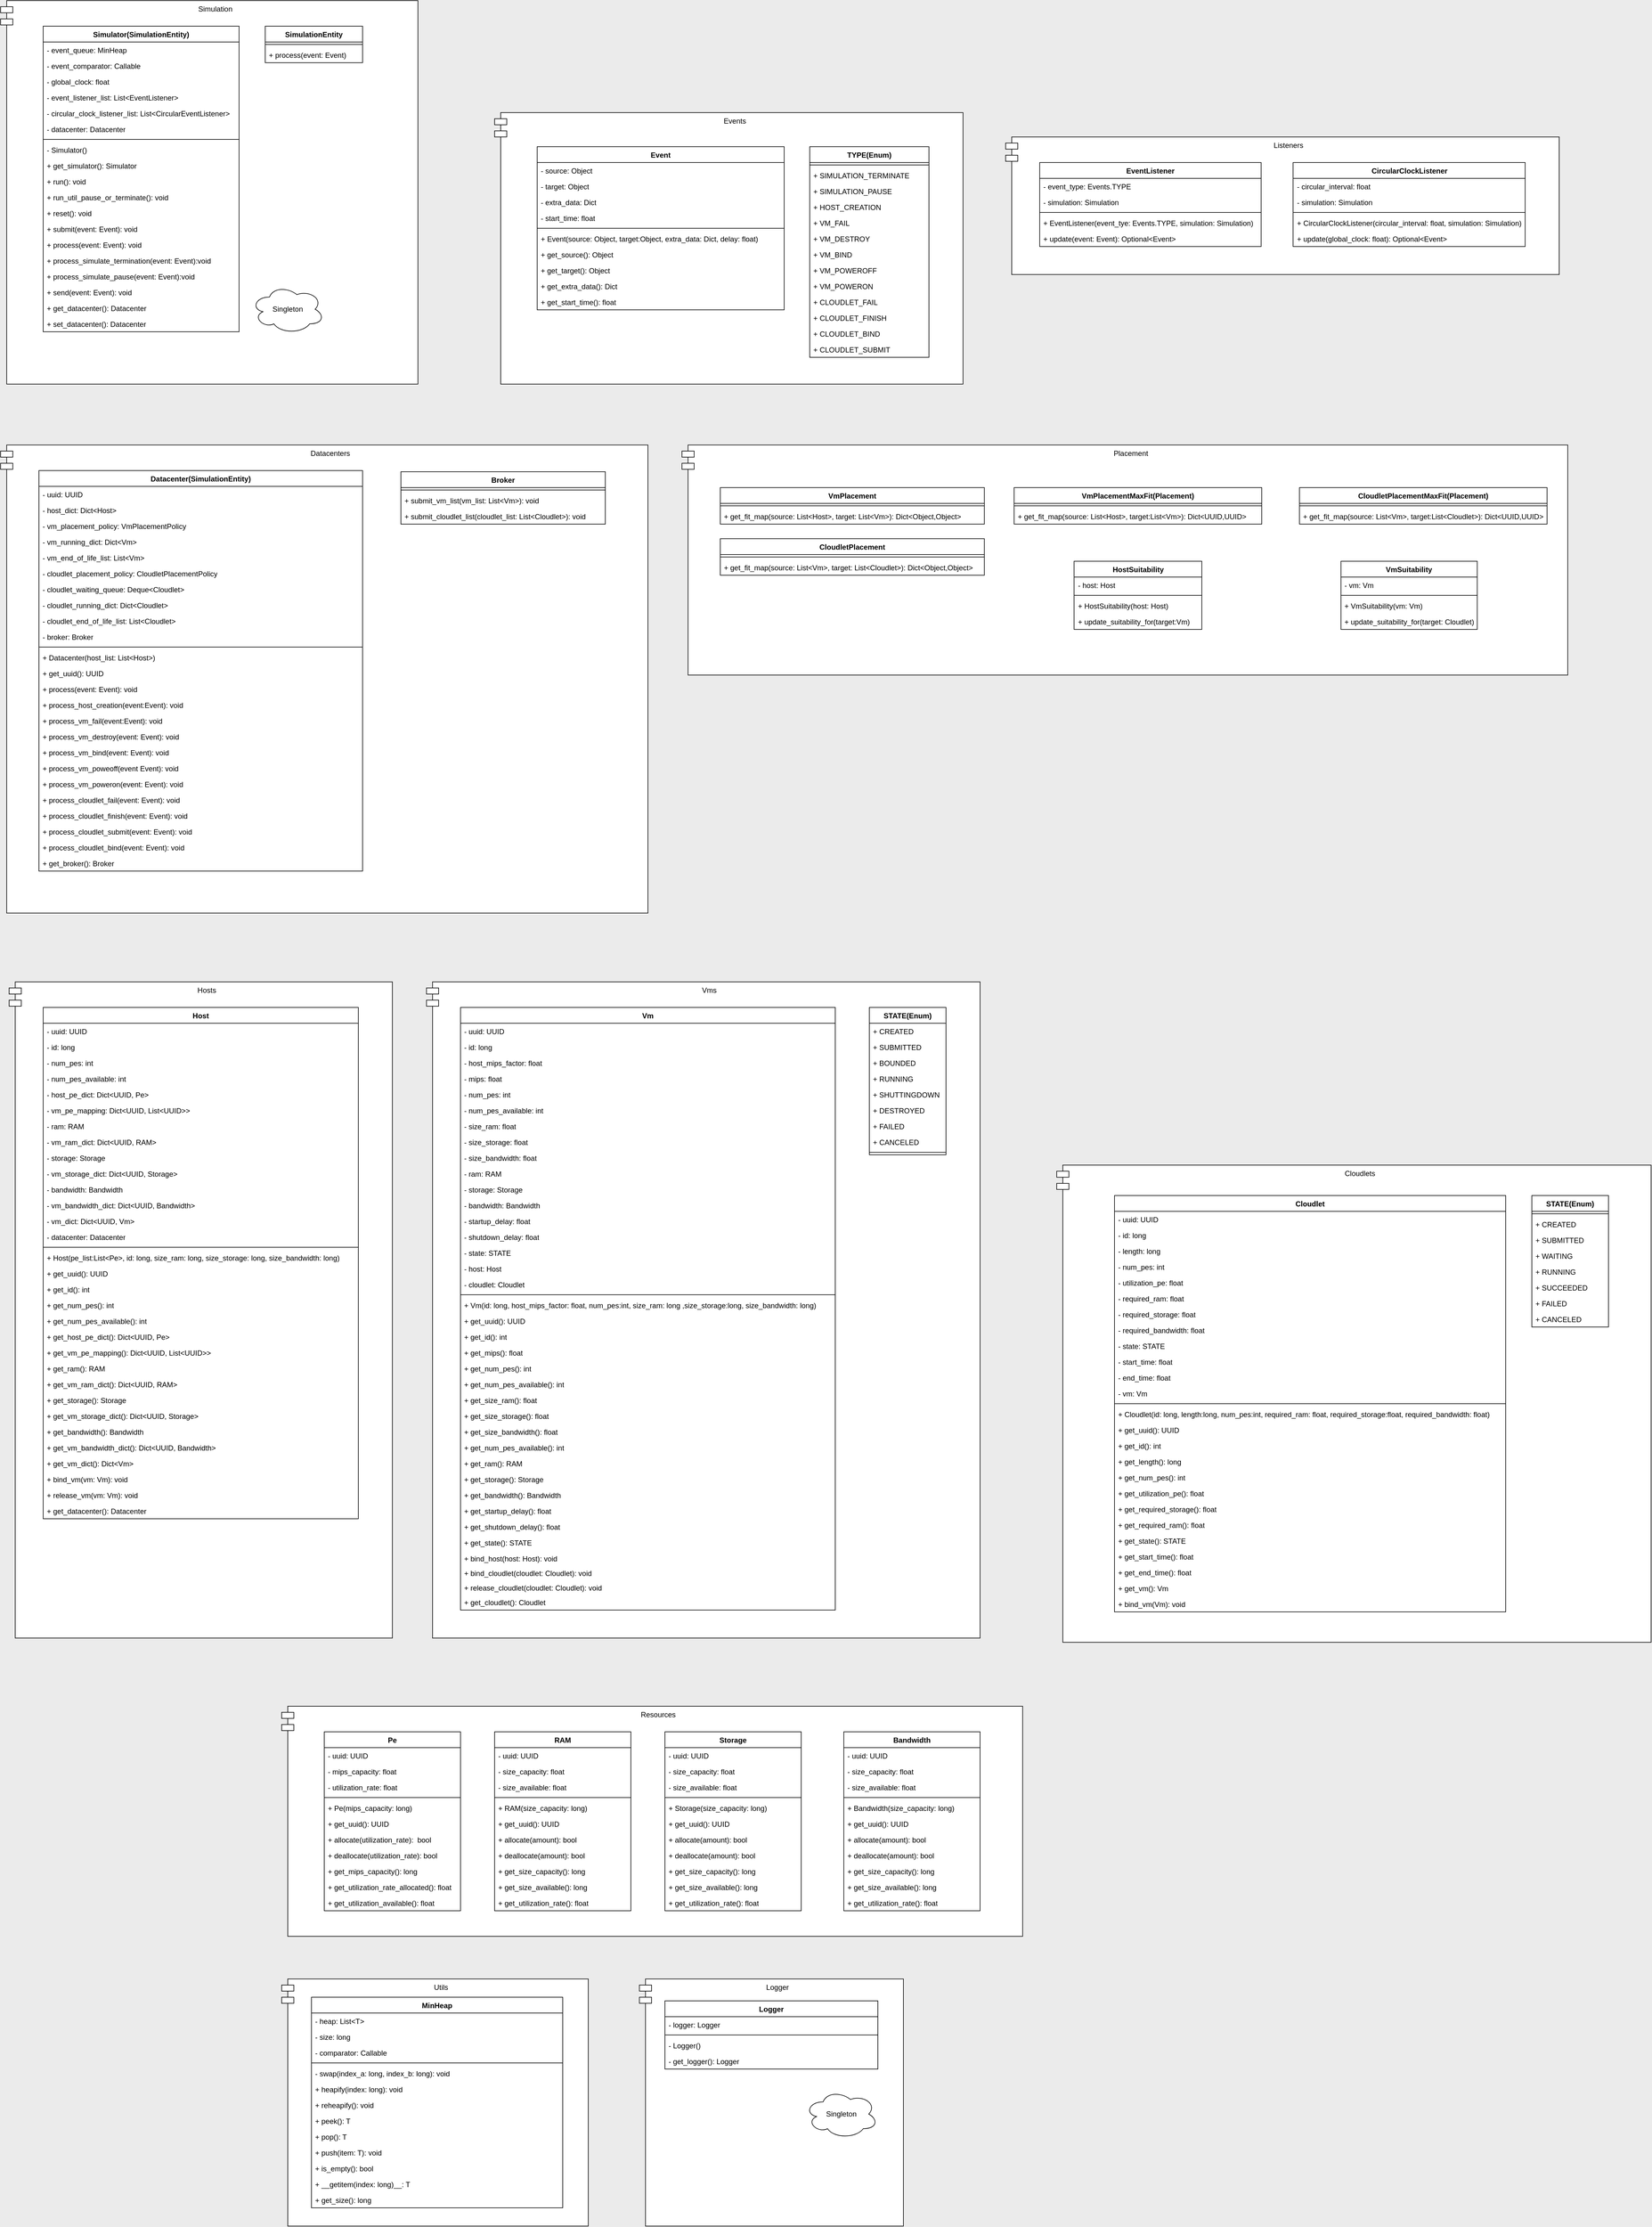 <mxfile version="21.6.8" type="device">
  <diagram name="Page-1" id="b5b7bab2-c9e2-2cf4-8b2a-24fd1a2a6d21">
    <mxGraphModel dx="1912" dy="3572" grid="1" gridSize="14" guides="1" tooltips="1" connect="1" arrows="1" fold="1" page="1" pageScale="1" pageWidth="1169" pageHeight="827" background="#ebebeb" math="0" shadow="0">
      <root>
        <mxCell id="0" />
        <mxCell id="1" style="locked=1;" parent="0" />
        <mxCell id="NgCrJRhd1LBOfI6kHZwd-1" value="module" parent="0" />
        <mxCell id="NgCrJRhd1LBOfI6kHZwd-43" value="Resources" style="shape=module;align=left;spacingLeft=20;align=center;verticalAlign=top;whiteSpace=wrap;html=1;" parent="NgCrJRhd1LBOfI6kHZwd-1" vertex="1">
          <mxGeometry x="504" y="518" width="1218" height="378" as="geometry" />
        </mxCell>
        <mxCell id="NgCrJRhd1LBOfI6kHZwd-44" value="Hosts" style="shape=module;align=left;spacingLeft=20;align=center;verticalAlign=top;whiteSpace=wrap;html=1;" parent="NgCrJRhd1LBOfI6kHZwd-1" vertex="1">
          <mxGeometry x="56" y="-672" width="630" height="1078" as="geometry" />
        </mxCell>
        <mxCell id="NgCrJRhd1LBOfI6kHZwd-173" value="Vms" style="shape=module;align=left;spacingLeft=20;align=center;verticalAlign=top;whiteSpace=wrap;html=1;" parent="NgCrJRhd1LBOfI6kHZwd-1" vertex="1">
          <mxGeometry x="742" y="-672" width="910" height="1078" as="geometry" />
        </mxCell>
        <mxCell id="NgCrJRhd1LBOfI6kHZwd-174" value="Utils" style="shape=module;align=left;spacingLeft=20;align=center;verticalAlign=top;whiteSpace=wrap;html=1;" parent="NgCrJRhd1LBOfI6kHZwd-1" vertex="1">
          <mxGeometry x="504" y="966" width="504" height="406" as="geometry" />
        </mxCell>
        <mxCell id="NgCrJRhd1LBOfI6kHZwd-205" value="Cloudlets" style="shape=module;align=left;spacingLeft=20;align=center;verticalAlign=top;whiteSpace=wrap;html=1;" parent="NgCrJRhd1LBOfI6kHZwd-1" vertex="1">
          <mxGeometry x="1778" y="-371" width="977" height="784" as="geometry" />
        </mxCell>
        <mxCell id="NgCrJRhd1LBOfI6kHZwd-261" value="Datacenters" style="shape=module;align=left;spacingLeft=20;align=center;verticalAlign=top;whiteSpace=wrap;html=1;" parent="NgCrJRhd1LBOfI6kHZwd-1" vertex="1">
          <mxGeometry x="42" y="-1554" width="1064" height="769" as="geometry" />
        </mxCell>
        <mxCell id="NgCrJRhd1LBOfI6kHZwd-274" value="Simulation" style="shape=module;align=left;spacingLeft=20;align=center;verticalAlign=top;whiteSpace=wrap;html=1;" parent="NgCrJRhd1LBOfI6kHZwd-1" vertex="1">
          <mxGeometry x="42" y="-2284" width="686" height="630" as="geometry" />
        </mxCell>
        <mxCell id="NgCrJRhd1LBOfI6kHZwd-275" value="Events" style="shape=module;align=left;spacingLeft=20;align=center;verticalAlign=top;whiteSpace=wrap;html=1;" parent="NgCrJRhd1LBOfI6kHZwd-1" vertex="1">
          <mxGeometry x="854" y="-2100" width="770" height="446" as="geometry" />
        </mxCell>
        <mxCell id="4uSM0YzKmxsdrOHYCoHr-73" value="Placement" style="shape=module;align=left;spacingLeft=20;align=center;verticalAlign=top;whiteSpace=wrap;html=1;" parent="NgCrJRhd1LBOfI6kHZwd-1" vertex="1">
          <mxGeometry x="1162" y="-1554" width="1456" height="378" as="geometry" />
        </mxCell>
        <mxCell id="aa0fB-Go82LGmL06oUGl-25" value="Logger" style="shape=module;align=left;spacingLeft=20;align=center;verticalAlign=top;whiteSpace=wrap;html=1;" parent="NgCrJRhd1LBOfI6kHZwd-1" vertex="1">
          <mxGeometry x="1092" y="966" width="434" height="406" as="geometry" />
        </mxCell>
        <mxCell id="aa0fB-Go82LGmL06oUGl-65" value="Listeners" style="shape=module;align=left;spacingLeft=20;align=center;verticalAlign=top;whiteSpace=wrap;html=1;" parent="NgCrJRhd1LBOfI6kHZwd-1" vertex="1">
          <mxGeometry x="1694" y="-2060" width="910" height="226" as="geometry" />
        </mxCell>
        <mxCell id="NgCrJRhd1LBOfI6kHZwd-2" value="class" parent="0" />
        <mxCell id="NgCrJRhd1LBOfI6kHZwd-3" value="Pe" style="swimlane;fontStyle=1;align=center;verticalAlign=top;childLayout=stackLayout;horizontal=1;startSize=26;horizontalStack=0;resizeParent=1;resizeParentMax=0;resizeLast=0;collapsible=1;marginBottom=0;whiteSpace=wrap;html=1;" parent="NgCrJRhd1LBOfI6kHZwd-2" vertex="1">
          <mxGeometry x="574" y="560" width="224" height="294" as="geometry">
            <mxRectangle x="70" y="644" width="112" height="28" as="alternateBounds" />
          </mxGeometry>
        </mxCell>
        <mxCell id="NgCrJRhd1LBOfI6kHZwd-109" value="- uuid: UUID" style="text;strokeColor=none;fillColor=none;align=left;verticalAlign=top;spacingLeft=4;spacingRight=4;overflow=hidden;rotatable=0;points=[[0,0.5],[1,0.5]];portConstraint=eastwest;whiteSpace=wrap;html=1;" parent="NgCrJRhd1LBOfI6kHZwd-3" vertex="1">
          <mxGeometry y="26" width="224" height="26" as="geometry" />
        </mxCell>
        <mxCell id="NgCrJRhd1LBOfI6kHZwd-4" value="- mips_capacity: float" style="text;strokeColor=none;fillColor=none;align=left;verticalAlign=top;spacingLeft=4;spacingRight=4;overflow=hidden;rotatable=0;points=[[0,0.5],[1,0.5]];portConstraint=eastwest;whiteSpace=wrap;html=1;" parent="NgCrJRhd1LBOfI6kHZwd-3" vertex="1">
          <mxGeometry y="52" width="224" height="26" as="geometry" />
        </mxCell>
        <mxCell id="NgCrJRhd1LBOfI6kHZwd-5" value="- utilization_rate: float" style="text;strokeColor=none;fillColor=none;align=left;verticalAlign=top;spacingLeft=4;spacingRight=4;overflow=hidden;rotatable=0;points=[[0,0.5],[1,0.5]];portConstraint=eastwest;whiteSpace=wrap;html=1;" parent="NgCrJRhd1LBOfI6kHZwd-3" vertex="1">
          <mxGeometry y="78" width="224" height="26" as="geometry" />
        </mxCell>
        <mxCell id="NgCrJRhd1LBOfI6kHZwd-6" value="" style="line;strokeWidth=1;fillColor=none;align=left;verticalAlign=middle;spacingTop=-1;spacingLeft=3;spacingRight=3;rotatable=0;labelPosition=right;points=[];portConstraint=eastwest;strokeColor=inherit;" parent="NgCrJRhd1LBOfI6kHZwd-3" vertex="1">
          <mxGeometry y="104" width="224" height="8" as="geometry" />
        </mxCell>
        <mxCell id="NgCrJRhd1LBOfI6kHZwd-7" value="+ Pe(mips_capacity: long)" style="text;strokeColor=none;fillColor=none;align=left;verticalAlign=top;spacingLeft=4;spacingRight=4;overflow=hidden;rotatable=0;points=[[0,0.5],[1,0.5]];portConstraint=eastwest;whiteSpace=wrap;html=1;" parent="NgCrJRhd1LBOfI6kHZwd-3" vertex="1">
          <mxGeometry y="112" width="224" height="26" as="geometry" />
        </mxCell>
        <mxCell id="NgCrJRhd1LBOfI6kHZwd-110" value="+ get_uuid(): UUID" style="text;strokeColor=none;fillColor=none;align=left;verticalAlign=top;spacingLeft=4;spacingRight=4;overflow=hidden;rotatable=0;points=[[0,0.5],[1,0.5]];portConstraint=eastwest;whiteSpace=wrap;html=1;" parent="NgCrJRhd1LBOfI6kHZwd-3" vertex="1">
          <mxGeometry y="138" width="224" height="26" as="geometry" />
        </mxCell>
        <mxCell id="NgCrJRhd1LBOfI6kHZwd-8" value="+ allocate(utilization_rate):&amp;nbsp; bool" style="text;strokeColor=none;fillColor=none;align=left;verticalAlign=top;spacingLeft=4;spacingRight=4;overflow=hidden;rotatable=0;points=[[0,0.5],[1,0.5]];portConstraint=eastwest;whiteSpace=wrap;html=1;" parent="NgCrJRhd1LBOfI6kHZwd-3" vertex="1">
          <mxGeometry y="164" width="224" height="26" as="geometry" />
        </mxCell>
        <mxCell id="NgCrJRhd1LBOfI6kHZwd-9" value="+ deallocate(utilization_rate): bool" style="text;strokeColor=none;fillColor=none;align=left;verticalAlign=top;spacingLeft=4;spacingRight=4;overflow=hidden;rotatable=0;points=[[0,0.5],[1,0.5]];portConstraint=eastwest;whiteSpace=wrap;html=1;" parent="NgCrJRhd1LBOfI6kHZwd-3" vertex="1">
          <mxGeometry y="190" width="224" height="26" as="geometry" />
        </mxCell>
        <mxCell id="NgCrJRhd1LBOfI6kHZwd-10" value="+ get_mips_capacity(): long" style="text;strokeColor=none;fillColor=none;align=left;verticalAlign=top;spacingLeft=4;spacingRight=4;overflow=hidden;rotatable=0;points=[[0,0.5],[1,0.5]];portConstraint=eastwest;whiteSpace=wrap;html=1;" parent="NgCrJRhd1LBOfI6kHZwd-3" vertex="1">
          <mxGeometry y="216" width="224" height="26" as="geometry" />
        </mxCell>
        <mxCell id="NgCrJRhd1LBOfI6kHZwd-11" value="+ get_utilization_rate_allocated(): float" style="text;strokeColor=none;fillColor=none;align=left;verticalAlign=top;spacingLeft=4;spacingRight=4;overflow=hidden;rotatable=0;points=[[0,0.5],[1,0.5]];portConstraint=eastwest;whiteSpace=wrap;html=1;" parent="NgCrJRhd1LBOfI6kHZwd-3" vertex="1">
          <mxGeometry y="242" width="224" height="26" as="geometry" />
        </mxCell>
        <mxCell id="NgCrJRhd1LBOfI6kHZwd-12" value="+ get_utilization_available(): float" style="text;strokeColor=none;fillColor=none;align=left;verticalAlign=top;spacingLeft=4;spacingRight=4;overflow=hidden;rotatable=0;points=[[0,0.5],[1,0.5]];portConstraint=eastwest;whiteSpace=wrap;html=1;" parent="NgCrJRhd1LBOfI6kHZwd-3" vertex="1">
          <mxGeometry y="268" width="224" height="26" as="geometry" />
        </mxCell>
        <mxCell id="NgCrJRhd1LBOfI6kHZwd-13" value="RAM" style="swimlane;fontStyle=1;align=center;verticalAlign=top;childLayout=stackLayout;horizontal=1;startSize=26;horizontalStack=0;resizeParent=1;resizeParentMax=0;resizeLast=0;collapsible=1;marginBottom=0;whiteSpace=wrap;html=1;" parent="NgCrJRhd1LBOfI6kHZwd-2" vertex="1">
          <mxGeometry x="854" y="560" width="224" height="294" as="geometry">
            <mxRectangle x="70" y="644" width="112" height="28" as="alternateBounds" />
          </mxGeometry>
        </mxCell>
        <mxCell id="NgCrJRhd1LBOfI6kHZwd-113" value="- uuid: UUID" style="text;strokeColor=none;fillColor=none;align=left;verticalAlign=top;spacingLeft=4;spacingRight=4;overflow=hidden;rotatable=0;points=[[0,0.5],[1,0.5]];portConstraint=eastwest;whiteSpace=wrap;html=1;" parent="NgCrJRhd1LBOfI6kHZwd-13" vertex="1">
          <mxGeometry y="26" width="224" height="26" as="geometry" />
        </mxCell>
        <mxCell id="NgCrJRhd1LBOfI6kHZwd-14" value="- size_capacity: float" style="text;strokeColor=none;fillColor=none;align=left;verticalAlign=top;spacingLeft=4;spacingRight=4;overflow=hidden;rotatable=0;points=[[0,0.5],[1,0.5]];portConstraint=eastwest;whiteSpace=wrap;html=1;" parent="NgCrJRhd1LBOfI6kHZwd-13" vertex="1">
          <mxGeometry y="52" width="224" height="26" as="geometry" />
        </mxCell>
        <mxCell id="NgCrJRhd1LBOfI6kHZwd-15" value="- size_available: float" style="text;strokeColor=none;fillColor=none;align=left;verticalAlign=top;spacingLeft=4;spacingRight=4;overflow=hidden;rotatable=0;points=[[0,0.5],[1,0.5]];portConstraint=eastwest;whiteSpace=wrap;html=1;" parent="NgCrJRhd1LBOfI6kHZwd-13" vertex="1">
          <mxGeometry y="78" width="224" height="26" as="geometry" />
        </mxCell>
        <mxCell id="NgCrJRhd1LBOfI6kHZwd-16" value="" style="line;strokeWidth=1;fillColor=none;align=left;verticalAlign=middle;spacingTop=-1;spacingLeft=3;spacingRight=3;rotatable=0;labelPosition=right;points=[];portConstraint=eastwest;strokeColor=inherit;" parent="NgCrJRhd1LBOfI6kHZwd-13" vertex="1">
          <mxGeometry y="104" width="224" height="8" as="geometry" />
        </mxCell>
        <mxCell id="NgCrJRhd1LBOfI6kHZwd-17" value="+ RAM(size_capacity: long)" style="text;strokeColor=none;fillColor=none;align=left;verticalAlign=top;spacingLeft=4;spacingRight=4;overflow=hidden;rotatable=0;points=[[0,0.5],[1,0.5]];portConstraint=eastwest;whiteSpace=wrap;html=1;" parent="NgCrJRhd1LBOfI6kHZwd-13" vertex="1">
          <mxGeometry y="112" width="224" height="26" as="geometry" />
        </mxCell>
        <mxCell id="NgCrJRhd1LBOfI6kHZwd-114" value="+ get_uuid(): UUID" style="text;strokeColor=none;fillColor=none;align=left;verticalAlign=top;spacingLeft=4;spacingRight=4;overflow=hidden;rotatable=0;points=[[0,0.5],[1,0.5]];portConstraint=eastwest;whiteSpace=wrap;html=1;" parent="NgCrJRhd1LBOfI6kHZwd-13" vertex="1">
          <mxGeometry y="138" width="224" height="26" as="geometry" />
        </mxCell>
        <mxCell id="NgCrJRhd1LBOfI6kHZwd-18" value="+ allocate(amount): bool" style="text;strokeColor=none;fillColor=none;align=left;verticalAlign=top;spacingLeft=4;spacingRight=4;overflow=hidden;rotatable=0;points=[[0,0.5],[1,0.5]];portConstraint=eastwest;whiteSpace=wrap;html=1;" parent="NgCrJRhd1LBOfI6kHZwd-13" vertex="1">
          <mxGeometry y="164" width="224" height="26" as="geometry" />
        </mxCell>
        <mxCell id="NgCrJRhd1LBOfI6kHZwd-19" value="+ deallocate(amount): bool" style="text;strokeColor=none;fillColor=none;align=left;verticalAlign=top;spacingLeft=4;spacingRight=4;overflow=hidden;rotatable=0;points=[[0,0.5],[1,0.5]];portConstraint=eastwest;whiteSpace=wrap;html=1;" parent="NgCrJRhd1LBOfI6kHZwd-13" vertex="1">
          <mxGeometry y="190" width="224" height="26" as="geometry" />
        </mxCell>
        <mxCell id="NgCrJRhd1LBOfI6kHZwd-20" value="+ get_size_capacity(): long" style="text;strokeColor=none;fillColor=none;align=left;verticalAlign=top;spacingLeft=4;spacingRight=4;overflow=hidden;rotatable=0;points=[[0,0.5],[1,0.5]];portConstraint=eastwest;whiteSpace=wrap;html=1;" parent="NgCrJRhd1LBOfI6kHZwd-13" vertex="1">
          <mxGeometry y="216" width="224" height="26" as="geometry" />
        </mxCell>
        <mxCell id="NgCrJRhd1LBOfI6kHZwd-21" value="+ get_size_available(): long" style="text;strokeColor=none;fillColor=none;align=left;verticalAlign=top;spacingLeft=4;spacingRight=4;overflow=hidden;rotatable=0;points=[[0,0.5],[1,0.5]];portConstraint=eastwest;whiteSpace=wrap;html=1;" parent="NgCrJRhd1LBOfI6kHZwd-13" vertex="1">
          <mxGeometry y="242" width="224" height="26" as="geometry" />
        </mxCell>
        <mxCell id="NgCrJRhd1LBOfI6kHZwd-22" value="+ get_utilization_rate(): float" style="text;strokeColor=none;fillColor=none;align=left;verticalAlign=top;spacingLeft=4;spacingRight=4;overflow=hidden;rotatable=0;points=[[0,0.5],[1,0.5]];portConstraint=eastwest;whiteSpace=wrap;html=1;" parent="NgCrJRhd1LBOfI6kHZwd-13" vertex="1">
          <mxGeometry y="268" width="224" height="26" as="geometry" />
        </mxCell>
        <mxCell id="NgCrJRhd1LBOfI6kHZwd-23" value="Storage" style="swimlane;fontStyle=1;align=center;verticalAlign=top;childLayout=stackLayout;horizontal=1;startSize=26;horizontalStack=0;resizeParent=1;resizeParentMax=0;resizeLast=0;collapsible=1;marginBottom=0;whiteSpace=wrap;html=1;" parent="NgCrJRhd1LBOfI6kHZwd-2" vertex="1">
          <mxGeometry x="1134" y="560" width="224" height="294" as="geometry">
            <mxRectangle x="70" y="644" width="112" height="28" as="alternateBounds" />
          </mxGeometry>
        </mxCell>
        <mxCell id="NgCrJRhd1LBOfI6kHZwd-115" value="- uuid: UUID" style="text;strokeColor=none;fillColor=none;align=left;verticalAlign=top;spacingLeft=4;spacingRight=4;overflow=hidden;rotatable=0;points=[[0,0.5],[1,0.5]];portConstraint=eastwest;whiteSpace=wrap;html=1;" parent="NgCrJRhd1LBOfI6kHZwd-23" vertex="1">
          <mxGeometry y="26" width="224" height="26" as="geometry" />
        </mxCell>
        <mxCell id="NgCrJRhd1LBOfI6kHZwd-24" value="- size_capacity: float" style="text;strokeColor=none;fillColor=none;align=left;verticalAlign=top;spacingLeft=4;spacingRight=4;overflow=hidden;rotatable=0;points=[[0,0.5],[1,0.5]];portConstraint=eastwest;whiteSpace=wrap;html=1;" parent="NgCrJRhd1LBOfI6kHZwd-23" vertex="1">
          <mxGeometry y="52" width="224" height="26" as="geometry" />
        </mxCell>
        <mxCell id="NgCrJRhd1LBOfI6kHZwd-25" value="- size_available: float" style="text;strokeColor=none;fillColor=none;align=left;verticalAlign=top;spacingLeft=4;spacingRight=4;overflow=hidden;rotatable=0;points=[[0,0.5],[1,0.5]];portConstraint=eastwest;whiteSpace=wrap;html=1;" parent="NgCrJRhd1LBOfI6kHZwd-23" vertex="1">
          <mxGeometry y="78" width="224" height="26" as="geometry" />
        </mxCell>
        <mxCell id="NgCrJRhd1LBOfI6kHZwd-26" value="" style="line;strokeWidth=1;fillColor=none;align=left;verticalAlign=middle;spacingTop=-1;spacingLeft=3;spacingRight=3;rotatable=0;labelPosition=right;points=[];portConstraint=eastwest;strokeColor=inherit;" parent="NgCrJRhd1LBOfI6kHZwd-23" vertex="1">
          <mxGeometry y="104" width="224" height="8" as="geometry" />
        </mxCell>
        <mxCell id="NgCrJRhd1LBOfI6kHZwd-27" value="+ Storage(size_capacity: long)" style="text;strokeColor=none;fillColor=none;align=left;verticalAlign=top;spacingLeft=4;spacingRight=4;overflow=hidden;rotatable=0;points=[[0,0.5],[1,0.5]];portConstraint=eastwest;whiteSpace=wrap;html=1;" parent="NgCrJRhd1LBOfI6kHZwd-23" vertex="1">
          <mxGeometry y="112" width="224" height="26" as="geometry" />
        </mxCell>
        <mxCell id="NgCrJRhd1LBOfI6kHZwd-116" value="+ get_uuid(): UUID" style="text;strokeColor=none;fillColor=none;align=left;verticalAlign=top;spacingLeft=4;spacingRight=4;overflow=hidden;rotatable=0;points=[[0,0.5],[1,0.5]];portConstraint=eastwest;whiteSpace=wrap;html=1;" parent="NgCrJRhd1LBOfI6kHZwd-23" vertex="1">
          <mxGeometry y="138" width="224" height="26" as="geometry" />
        </mxCell>
        <mxCell id="NgCrJRhd1LBOfI6kHZwd-28" value="+ allocate(amount): bool" style="text;strokeColor=none;fillColor=none;align=left;verticalAlign=top;spacingLeft=4;spacingRight=4;overflow=hidden;rotatable=0;points=[[0,0.5],[1,0.5]];portConstraint=eastwest;whiteSpace=wrap;html=1;" parent="NgCrJRhd1LBOfI6kHZwd-23" vertex="1">
          <mxGeometry y="164" width="224" height="26" as="geometry" />
        </mxCell>
        <mxCell id="NgCrJRhd1LBOfI6kHZwd-29" value="+ deallocate(amount): bool" style="text;strokeColor=none;fillColor=none;align=left;verticalAlign=top;spacingLeft=4;spacingRight=4;overflow=hidden;rotatable=0;points=[[0,0.5],[1,0.5]];portConstraint=eastwest;whiteSpace=wrap;html=1;" parent="NgCrJRhd1LBOfI6kHZwd-23" vertex="1">
          <mxGeometry y="190" width="224" height="26" as="geometry" />
        </mxCell>
        <mxCell id="NgCrJRhd1LBOfI6kHZwd-30" value="+ get_size_capacity(): long" style="text;strokeColor=none;fillColor=none;align=left;verticalAlign=top;spacingLeft=4;spacingRight=4;overflow=hidden;rotatable=0;points=[[0,0.5],[1,0.5]];portConstraint=eastwest;whiteSpace=wrap;html=1;" parent="NgCrJRhd1LBOfI6kHZwd-23" vertex="1">
          <mxGeometry y="216" width="224" height="26" as="geometry" />
        </mxCell>
        <mxCell id="NgCrJRhd1LBOfI6kHZwd-31" value="+ get_size_available(): long" style="text;strokeColor=none;fillColor=none;align=left;verticalAlign=top;spacingLeft=4;spacingRight=4;overflow=hidden;rotatable=0;points=[[0,0.5],[1,0.5]];portConstraint=eastwest;whiteSpace=wrap;html=1;" parent="NgCrJRhd1LBOfI6kHZwd-23" vertex="1">
          <mxGeometry y="242" width="224" height="26" as="geometry" />
        </mxCell>
        <mxCell id="NgCrJRhd1LBOfI6kHZwd-32" value="+ get_utilization_rate(): float" style="text;strokeColor=none;fillColor=none;align=left;verticalAlign=top;spacingLeft=4;spacingRight=4;overflow=hidden;rotatable=0;points=[[0,0.5],[1,0.5]];portConstraint=eastwest;whiteSpace=wrap;html=1;" parent="NgCrJRhd1LBOfI6kHZwd-23" vertex="1">
          <mxGeometry y="268" width="224" height="26" as="geometry" />
        </mxCell>
        <mxCell id="NgCrJRhd1LBOfI6kHZwd-33" value="Bandwidth" style="swimlane;fontStyle=1;align=center;verticalAlign=top;childLayout=stackLayout;horizontal=1;startSize=26;horizontalStack=0;resizeParent=1;resizeParentMax=0;resizeLast=0;collapsible=1;marginBottom=0;whiteSpace=wrap;html=1;" parent="NgCrJRhd1LBOfI6kHZwd-2" vertex="1">
          <mxGeometry x="1428" y="560" width="224" height="294" as="geometry">
            <mxRectangle x="70" y="644" width="112" height="28" as="alternateBounds" />
          </mxGeometry>
        </mxCell>
        <mxCell id="NgCrJRhd1LBOfI6kHZwd-117" value="- uuid: UUID" style="text;strokeColor=none;fillColor=none;align=left;verticalAlign=top;spacingLeft=4;spacingRight=4;overflow=hidden;rotatable=0;points=[[0,0.5],[1,0.5]];portConstraint=eastwest;whiteSpace=wrap;html=1;" parent="NgCrJRhd1LBOfI6kHZwd-33" vertex="1">
          <mxGeometry y="26" width="224" height="26" as="geometry" />
        </mxCell>
        <mxCell id="NgCrJRhd1LBOfI6kHZwd-34" value="- size_capacity: float" style="text;strokeColor=none;fillColor=none;align=left;verticalAlign=top;spacingLeft=4;spacingRight=4;overflow=hidden;rotatable=0;points=[[0,0.5],[1,0.5]];portConstraint=eastwest;whiteSpace=wrap;html=1;" parent="NgCrJRhd1LBOfI6kHZwd-33" vertex="1">
          <mxGeometry y="52" width="224" height="26" as="geometry" />
        </mxCell>
        <mxCell id="NgCrJRhd1LBOfI6kHZwd-35" value="- size_available: float" style="text;strokeColor=none;fillColor=none;align=left;verticalAlign=top;spacingLeft=4;spacingRight=4;overflow=hidden;rotatable=0;points=[[0,0.5],[1,0.5]];portConstraint=eastwest;whiteSpace=wrap;html=1;" parent="NgCrJRhd1LBOfI6kHZwd-33" vertex="1">
          <mxGeometry y="78" width="224" height="26" as="geometry" />
        </mxCell>
        <mxCell id="NgCrJRhd1LBOfI6kHZwd-36" value="" style="line;strokeWidth=1;fillColor=none;align=left;verticalAlign=middle;spacingTop=-1;spacingLeft=3;spacingRight=3;rotatable=0;labelPosition=right;points=[];portConstraint=eastwest;strokeColor=inherit;" parent="NgCrJRhd1LBOfI6kHZwd-33" vertex="1">
          <mxGeometry y="104" width="224" height="8" as="geometry" />
        </mxCell>
        <mxCell id="NgCrJRhd1LBOfI6kHZwd-37" value="+ Bandwidth(size_capacity: long)" style="text;strokeColor=none;fillColor=none;align=left;verticalAlign=top;spacingLeft=4;spacingRight=4;overflow=hidden;rotatable=0;points=[[0,0.5],[1,0.5]];portConstraint=eastwest;whiteSpace=wrap;html=1;" parent="NgCrJRhd1LBOfI6kHZwd-33" vertex="1">
          <mxGeometry y="112" width="224" height="26" as="geometry" />
        </mxCell>
        <mxCell id="NgCrJRhd1LBOfI6kHZwd-118" value="+ get_uuid(): UUID" style="text;strokeColor=none;fillColor=none;align=left;verticalAlign=top;spacingLeft=4;spacingRight=4;overflow=hidden;rotatable=0;points=[[0,0.5],[1,0.5]];portConstraint=eastwest;whiteSpace=wrap;html=1;" parent="NgCrJRhd1LBOfI6kHZwd-33" vertex="1">
          <mxGeometry y="138" width="224" height="26" as="geometry" />
        </mxCell>
        <mxCell id="NgCrJRhd1LBOfI6kHZwd-38" value="+ allocate(amount): bool" style="text;strokeColor=none;fillColor=none;align=left;verticalAlign=top;spacingLeft=4;spacingRight=4;overflow=hidden;rotatable=0;points=[[0,0.5],[1,0.5]];portConstraint=eastwest;whiteSpace=wrap;html=1;" parent="NgCrJRhd1LBOfI6kHZwd-33" vertex="1">
          <mxGeometry y="164" width="224" height="26" as="geometry" />
        </mxCell>
        <mxCell id="NgCrJRhd1LBOfI6kHZwd-39" value="+ deallocate(amount): bool" style="text;strokeColor=none;fillColor=none;align=left;verticalAlign=top;spacingLeft=4;spacingRight=4;overflow=hidden;rotatable=0;points=[[0,0.5],[1,0.5]];portConstraint=eastwest;whiteSpace=wrap;html=1;" parent="NgCrJRhd1LBOfI6kHZwd-33" vertex="1">
          <mxGeometry y="190" width="224" height="26" as="geometry" />
        </mxCell>
        <mxCell id="NgCrJRhd1LBOfI6kHZwd-40" value="+ get_size_capacity(): long" style="text;strokeColor=none;fillColor=none;align=left;verticalAlign=top;spacingLeft=4;spacingRight=4;overflow=hidden;rotatable=0;points=[[0,0.5],[1,0.5]];portConstraint=eastwest;whiteSpace=wrap;html=1;" parent="NgCrJRhd1LBOfI6kHZwd-33" vertex="1">
          <mxGeometry y="216" width="224" height="26" as="geometry" />
        </mxCell>
        <mxCell id="NgCrJRhd1LBOfI6kHZwd-41" value="+ get_size_available(): long" style="text;strokeColor=none;fillColor=none;align=left;verticalAlign=top;spacingLeft=4;spacingRight=4;overflow=hidden;rotatable=0;points=[[0,0.5],[1,0.5]];portConstraint=eastwest;whiteSpace=wrap;html=1;" parent="NgCrJRhd1LBOfI6kHZwd-33" vertex="1">
          <mxGeometry y="242" width="224" height="26" as="geometry" />
        </mxCell>
        <mxCell id="NgCrJRhd1LBOfI6kHZwd-42" value="+ get_utilization_rate(): float" style="text;strokeColor=none;fillColor=none;align=left;verticalAlign=top;spacingLeft=4;spacingRight=4;overflow=hidden;rotatable=0;points=[[0,0.5],[1,0.5]];portConstraint=eastwest;whiteSpace=wrap;html=1;" parent="NgCrJRhd1LBOfI6kHZwd-33" vertex="1">
          <mxGeometry y="268" width="224" height="26" as="geometry" />
        </mxCell>
        <mxCell id="NgCrJRhd1LBOfI6kHZwd-55" value="Host" style="swimlane;fontStyle=1;align=center;verticalAlign=top;childLayout=stackLayout;horizontal=1;startSize=26;horizontalStack=0;resizeParent=1;resizeParentMax=0;resizeLast=0;collapsible=1;marginBottom=0;whiteSpace=wrap;html=1;" parent="NgCrJRhd1LBOfI6kHZwd-2" vertex="1">
          <mxGeometry x="112" y="-630" width="518" height="840" as="geometry">
            <mxRectangle x="70" y="644" width="112" height="28" as="alternateBounds" />
          </mxGeometry>
        </mxCell>
        <mxCell id="NgCrJRhd1LBOfI6kHZwd-56" value="- uuid: UUID" style="text;strokeColor=none;fillColor=none;align=left;verticalAlign=top;spacingLeft=4;spacingRight=4;overflow=hidden;rotatable=0;points=[[0,0.5],[1,0.5]];portConstraint=eastwest;whiteSpace=wrap;html=1;" parent="NgCrJRhd1LBOfI6kHZwd-55" vertex="1">
          <mxGeometry y="26" width="518" height="26" as="geometry" />
        </mxCell>
        <mxCell id="NgCrJRhd1LBOfI6kHZwd-57" value="- id: long&lt;br&gt;" style="text;strokeColor=none;fillColor=none;align=left;verticalAlign=top;spacingLeft=4;spacingRight=4;overflow=hidden;rotatable=0;points=[[0,0.5],[1,0.5]];portConstraint=eastwest;whiteSpace=wrap;html=1;" parent="NgCrJRhd1LBOfI6kHZwd-55" vertex="1">
          <mxGeometry y="52" width="518" height="26" as="geometry" />
        </mxCell>
        <mxCell id="NgCrJRhd1LBOfI6kHZwd-66" value="- num_pes: int" style="text;strokeColor=none;fillColor=none;align=left;verticalAlign=top;spacingLeft=4;spacingRight=4;overflow=hidden;rotatable=0;points=[[0,0.5],[1,0.5]];portConstraint=eastwest;whiteSpace=wrap;html=1;" parent="NgCrJRhd1LBOfI6kHZwd-55" vertex="1">
          <mxGeometry y="78" width="518" height="26" as="geometry" />
        </mxCell>
        <mxCell id="NgCrJRhd1LBOfI6kHZwd-67" value="- num_pes_available: int" style="text;strokeColor=none;fillColor=none;align=left;verticalAlign=top;spacingLeft=4;spacingRight=4;overflow=hidden;rotatable=0;points=[[0,0.5],[1,0.5]];portConstraint=eastwest;whiteSpace=wrap;html=1;" parent="NgCrJRhd1LBOfI6kHZwd-55" vertex="1">
          <mxGeometry y="104" width="518" height="26" as="geometry" />
        </mxCell>
        <mxCell id="NgCrJRhd1LBOfI6kHZwd-65" value="- host_pe_dict: Dict&amp;lt;UUID, Pe&amp;gt;" style="text;strokeColor=none;fillColor=none;align=left;verticalAlign=top;spacingLeft=4;spacingRight=4;overflow=hidden;rotatable=0;points=[[0,0.5],[1,0.5]];portConstraint=eastwest;whiteSpace=wrap;html=1;" parent="NgCrJRhd1LBOfI6kHZwd-55" vertex="1">
          <mxGeometry y="130" width="518" height="26" as="geometry" />
        </mxCell>
        <mxCell id="NgCrJRhd1LBOfI6kHZwd-119" value="- vm_pe_mapping: Dict&amp;lt;UUID, List&amp;lt;UUID&amp;gt;&amp;gt;" style="text;strokeColor=none;fillColor=none;align=left;verticalAlign=top;spacingLeft=4;spacingRight=4;overflow=hidden;rotatable=0;points=[[0,0.5],[1,0.5]];portConstraint=eastwest;whiteSpace=wrap;html=1;" parent="NgCrJRhd1LBOfI6kHZwd-55" vertex="1">
          <mxGeometry y="156" width="518" height="26" as="geometry" />
        </mxCell>
        <mxCell id="NgCrJRhd1LBOfI6kHZwd-68" value="- ram: RAM" style="text;strokeColor=none;fillColor=none;align=left;verticalAlign=top;spacingLeft=4;spacingRight=4;overflow=hidden;rotatable=0;points=[[0,0.5],[1,0.5]];portConstraint=eastwest;whiteSpace=wrap;html=1;" parent="NgCrJRhd1LBOfI6kHZwd-55" vertex="1">
          <mxGeometry y="182" width="518" height="26" as="geometry" />
        </mxCell>
        <mxCell id="NgCrJRhd1LBOfI6kHZwd-122" value="- vm_ram_dict: Dict&amp;lt;UUID, RAM&amp;gt;" style="text;strokeColor=none;fillColor=none;align=left;verticalAlign=top;spacingLeft=4;spacingRight=4;overflow=hidden;rotatable=0;points=[[0,0.5],[1,0.5]];portConstraint=eastwest;whiteSpace=wrap;html=1;" parent="NgCrJRhd1LBOfI6kHZwd-55" vertex="1">
          <mxGeometry y="208" width="518" height="26" as="geometry" />
        </mxCell>
        <mxCell id="NgCrJRhd1LBOfI6kHZwd-69" value="- storage: Storage" style="text;strokeColor=none;fillColor=none;align=left;verticalAlign=top;spacingLeft=4;spacingRight=4;overflow=hidden;rotatable=0;points=[[0,0.5],[1,0.5]];portConstraint=eastwest;whiteSpace=wrap;html=1;" parent="NgCrJRhd1LBOfI6kHZwd-55" vertex="1">
          <mxGeometry y="234" width="518" height="26" as="geometry" />
        </mxCell>
        <mxCell id="NgCrJRhd1LBOfI6kHZwd-123" value="- vm_storage_dict: Dict&amp;lt;UUID, Storage&amp;gt;" style="text;strokeColor=none;fillColor=none;align=left;verticalAlign=top;spacingLeft=4;spacingRight=4;overflow=hidden;rotatable=0;points=[[0,0.5],[1,0.5]];portConstraint=eastwest;whiteSpace=wrap;html=1;" parent="NgCrJRhd1LBOfI6kHZwd-55" vertex="1">
          <mxGeometry y="260" width="518" height="26" as="geometry" />
        </mxCell>
        <mxCell id="NgCrJRhd1LBOfI6kHZwd-70" value="- bandwidth: Bandwidth" style="text;strokeColor=none;fillColor=none;align=left;verticalAlign=top;spacingLeft=4;spacingRight=4;overflow=hidden;rotatable=0;points=[[0,0.5],[1,0.5]];portConstraint=eastwest;whiteSpace=wrap;html=1;" parent="NgCrJRhd1LBOfI6kHZwd-55" vertex="1">
          <mxGeometry y="286" width="518" height="26" as="geometry" />
        </mxCell>
        <mxCell id="NgCrJRhd1LBOfI6kHZwd-124" value="- vm_bandwidth_dict: Dict&amp;lt;UUID, Bandwidth&amp;gt;" style="text;strokeColor=none;fillColor=none;align=left;verticalAlign=top;spacingLeft=4;spacingRight=4;overflow=hidden;rotatable=0;points=[[0,0.5],[1,0.5]];portConstraint=eastwest;whiteSpace=wrap;html=1;" parent="NgCrJRhd1LBOfI6kHZwd-55" vertex="1">
          <mxGeometry y="312" width="518" height="26" as="geometry" />
        </mxCell>
        <mxCell id="NgCrJRhd1LBOfI6kHZwd-71" value="- vm_dict: Dict&amp;lt;UUID, Vm&amp;gt;" style="text;strokeColor=none;fillColor=none;align=left;verticalAlign=top;spacingLeft=4;spacingRight=4;overflow=hidden;rotatable=0;points=[[0,0.5],[1,0.5]];portConstraint=eastwest;whiteSpace=wrap;html=1;" parent="NgCrJRhd1LBOfI6kHZwd-55" vertex="1">
          <mxGeometry y="338" width="518" height="26" as="geometry" />
        </mxCell>
        <mxCell id="aa0fB-Go82LGmL06oUGl-15" value="- datacenter: Datacenter" style="text;strokeColor=none;fillColor=none;align=left;verticalAlign=top;spacingLeft=4;spacingRight=4;overflow=hidden;rotatable=0;points=[[0,0.5],[1,0.5]];portConstraint=eastwest;whiteSpace=wrap;html=1;" parent="NgCrJRhd1LBOfI6kHZwd-55" vertex="1">
          <mxGeometry y="364" width="518" height="26" as="geometry" />
        </mxCell>
        <mxCell id="NgCrJRhd1LBOfI6kHZwd-58" value="" style="line;strokeWidth=1;fillColor=none;align=left;verticalAlign=middle;spacingTop=-1;spacingLeft=3;spacingRight=3;rotatable=0;labelPosition=right;points=[];portConstraint=eastwest;strokeColor=inherit;" parent="NgCrJRhd1LBOfI6kHZwd-55" vertex="1">
          <mxGeometry y="390" width="518" height="8" as="geometry" />
        </mxCell>
        <mxCell id="NgCrJRhd1LBOfI6kHZwd-101" value="+ Host(pe_list:List&amp;lt;Pe&amp;gt;, id: long, size_ram: long, size_storage: long, size_bandwidth: long)" style="text;strokeColor=none;fillColor=none;align=left;verticalAlign=top;spacingLeft=4;spacingRight=4;overflow=hidden;rotatable=0;points=[[0,0.5],[1,0.5]];portConstraint=eastwest;whiteSpace=wrap;html=1;" parent="NgCrJRhd1LBOfI6kHZwd-55" vertex="1">
          <mxGeometry y="398" width="518" height="26" as="geometry" />
        </mxCell>
        <mxCell id="NgCrJRhd1LBOfI6kHZwd-59" value="+ get_uuid(): UUID" style="text;strokeColor=none;fillColor=none;align=left;verticalAlign=top;spacingLeft=4;spacingRight=4;overflow=hidden;rotatable=0;points=[[0,0.5],[1,0.5]];portConstraint=eastwest;whiteSpace=wrap;html=1;" parent="NgCrJRhd1LBOfI6kHZwd-55" vertex="1">
          <mxGeometry y="424" width="518" height="26" as="geometry" />
        </mxCell>
        <mxCell id="NgCrJRhd1LBOfI6kHZwd-60" value="+ get_id(): int" style="text;strokeColor=none;fillColor=none;align=left;verticalAlign=top;spacingLeft=4;spacingRight=4;overflow=hidden;rotatable=0;points=[[0,0.5],[1,0.5]];portConstraint=eastwest;whiteSpace=wrap;html=1;" parent="NgCrJRhd1LBOfI6kHZwd-55" vertex="1">
          <mxGeometry y="450" width="518" height="26" as="geometry" />
        </mxCell>
        <mxCell id="NgCrJRhd1LBOfI6kHZwd-62" value="+ get_num_pes(): int" style="text;strokeColor=none;fillColor=none;align=left;verticalAlign=top;spacingLeft=4;spacingRight=4;overflow=hidden;rotatable=0;points=[[0,0.5],[1,0.5]];portConstraint=eastwest;whiteSpace=wrap;html=1;" parent="NgCrJRhd1LBOfI6kHZwd-55" vertex="1">
          <mxGeometry y="476" width="518" height="26" as="geometry" />
        </mxCell>
        <mxCell id="NgCrJRhd1LBOfI6kHZwd-63" value="+ get_num_pes_available(): int" style="text;strokeColor=none;fillColor=none;align=left;verticalAlign=top;spacingLeft=4;spacingRight=4;overflow=hidden;rotatable=0;points=[[0,0.5],[1,0.5]];portConstraint=eastwest;whiteSpace=wrap;html=1;" parent="NgCrJRhd1LBOfI6kHZwd-55" vertex="1">
          <mxGeometry y="502" width="518" height="26" as="geometry" />
        </mxCell>
        <mxCell id="NgCrJRhd1LBOfI6kHZwd-126" value="+ get_host_pe_dict(): Dict&amp;lt;UUID, Pe&amp;gt;" style="text;strokeColor=none;fillColor=none;align=left;verticalAlign=top;spacingLeft=4;spacingRight=4;overflow=hidden;rotatable=0;points=[[0,0.5],[1,0.5]];portConstraint=eastwest;whiteSpace=wrap;html=1;" parent="NgCrJRhd1LBOfI6kHZwd-55" vertex="1">
          <mxGeometry y="528" width="518" height="26" as="geometry" />
        </mxCell>
        <mxCell id="NgCrJRhd1LBOfI6kHZwd-125" value="+ get_vm_pe_mapping(): Dict&amp;lt;UUID, List&amp;lt;UUID&amp;gt;&amp;gt;" style="text;strokeColor=none;fillColor=none;align=left;verticalAlign=top;spacingLeft=4;spacingRight=4;overflow=hidden;rotatable=0;points=[[0,0.5],[1,0.5]];portConstraint=eastwest;whiteSpace=wrap;html=1;" parent="NgCrJRhd1LBOfI6kHZwd-55" vertex="1">
          <mxGeometry y="554" width="518" height="26" as="geometry" />
        </mxCell>
        <mxCell id="NgCrJRhd1LBOfI6kHZwd-64" value="+ get_ram(): RAM" style="text;strokeColor=none;fillColor=none;align=left;verticalAlign=top;spacingLeft=4;spacingRight=4;overflow=hidden;rotatable=0;points=[[0,0.5],[1,0.5]];portConstraint=eastwest;whiteSpace=wrap;html=1;" parent="NgCrJRhd1LBOfI6kHZwd-55" vertex="1">
          <mxGeometry y="580" width="518" height="26" as="geometry" />
        </mxCell>
        <mxCell id="NgCrJRhd1LBOfI6kHZwd-128" value="+ get_vm_ram_dict(): Dict&amp;lt;UUID, RAM&amp;gt;" style="text;strokeColor=none;fillColor=none;align=left;verticalAlign=top;spacingLeft=4;spacingRight=4;overflow=hidden;rotatable=0;points=[[0,0.5],[1,0.5]];portConstraint=eastwest;whiteSpace=wrap;html=1;" parent="NgCrJRhd1LBOfI6kHZwd-55" vertex="1">
          <mxGeometry y="606" width="518" height="26" as="geometry" />
        </mxCell>
        <mxCell id="NgCrJRhd1LBOfI6kHZwd-73" value="+ get_storage(): Storage" style="text;strokeColor=none;fillColor=none;align=left;verticalAlign=top;spacingLeft=4;spacingRight=4;overflow=hidden;rotatable=0;points=[[0,0.5],[1,0.5]];portConstraint=eastwest;whiteSpace=wrap;html=1;" parent="NgCrJRhd1LBOfI6kHZwd-55" vertex="1">
          <mxGeometry y="632" width="518" height="26" as="geometry" />
        </mxCell>
        <mxCell id="NgCrJRhd1LBOfI6kHZwd-129" value="+ get_vm_storage_dict(): Dict&amp;lt;UUID, Storage&amp;gt;" style="text;strokeColor=none;fillColor=none;align=left;verticalAlign=top;spacingLeft=4;spacingRight=4;overflow=hidden;rotatable=0;points=[[0,0.5],[1,0.5]];portConstraint=eastwest;whiteSpace=wrap;html=1;" parent="NgCrJRhd1LBOfI6kHZwd-55" vertex="1">
          <mxGeometry y="658" width="518" height="26" as="geometry" />
        </mxCell>
        <mxCell id="NgCrJRhd1LBOfI6kHZwd-74" value="+ get_bandwidth(): Bandwidth" style="text;strokeColor=none;fillColor=none;align=left;verticalAlign=top;spacingLeft=4;spacingRight=4;overflow=hidden;rotatable=0;points=[[0,0.5],[1,0.5]];portConstraint=eastwest;whiteSpace=wrap;html=1;" parent="NgCrJRhd1LBOfI6kHZwd-55" vertex="1">
          <mxGeometry y="684" width="518" height="26" as="geometry" />
        </mxCell>
        <mxCell id="NgCrJRhd1LBOfI6kHZwd-130" value="+ get_vm_bandwidth_dict(): Dict&amp;lt;UUID, Bandwidth&amp;gt;" style="text;strokeColor=none;fillColor=none;align=left;verticalAlign=top;spacingLeft=4;spacingRight=4;overflow=hidden;rotatable=0;points=[[0,0.5],[1,0.5]];portConstraint=eastwest;whiteSpace=wrap;html=1;" parent="NgCrJRhd1LBOfI6kHZwd-55" vertex="1">
          <mxGeometry y="710" width="518" height="26" as="geometry" />
        </mxCell>
        <mxCell id="NgCrJRhd1LBOfI6kHZwd-75" value="+ get_vm_dict(): Dict&amp;lt;Vm&amp;gt;&lt;br&gt;" style="text;strokeColor=none;fillColor=none;align=left;verticalAlign=top;spacingLeft=4;spacingRight=4;overflow=hidden;rotatable=0;points=[[0,0.5],[1,0.5]];portConstraint=eastwest;whiteSpace=wrap;html=1;" parent="NgCrJRhd1LBOfI6kHZwd-55" vertex="1">
          <mxGeometry y="736" width="518" height="26" as="geometry" />
        </mxCell>
        <mxCell id="NgCrJRhd1LBOfI6kHZwd-76" value="+ bind_vm(vm: Vm): void" style="text;strokeColor=none;fillColor=none;align=left;verticalAlign=top;spacingLeft=4;spacingRight=4;overflow=hidden;rotatable=0;points=[[0,0.5],[1,0.5]];portConstraint=eastwest;whiteSpace=wrap;html=1;" parent="NgCrJRhd1LBOfI6kHZwd-55" vertex="1">
          <mxGeometry y="762" width="518" height="26" as="geometry" />
        </mxCell>
        <mxCell id="NgCrJRhd1LBOfI6kHZwd-77" value="+ release_vm(vm: Vm): void" style="text;strokeColor=none;fillColor=none;align=left;verticalAlign=top;spacingLeft=4;spacingRight=4;overflow=hidden;rotatable=0;points=[[0,0.5],[1,0.5]];portConstraint=eastwest;whiteSpace=wrap;html=1;" parent="NgCrJRhd1LBOfI6kHZwd-55" vertex="1">
          <mxGeometry y="788" width="518" height="26" as="geometry" />
        </mxCell>
        <mxCell id="aa0fB-Go82LGmL06oUGl-16" value="+ get_datacenter(): Datacenter" style="text;strokeColor=none;fillColor=none;align=left;verticalAlign=top;spacingLeft=4;spacingRight=4;overflow=hidden;rotatable=0;points=[[0,0.5],[1,0.5]];portConstraint=eastwest;whiteSpace=wrap;html=1;" parent="NgCrJRhd1LBOfI6kHZwd-55" vertex="1">
          <mxGeometry y="814" width="518" height="26" as="geometry" />
        </mxCell>
        <mxCell id="NgCrJRhd1LBOfI6kHZwd-79" value="Vm" style="swimlane;fontStyle=1;align=center;verticalAlign=top;childLayout=stackLayout;horizontal=1;startSize=26;horizontalStack=0;resizeParent=1;resizeParentMax=0;resizeLast=0;collapsible=1;marginBottom=0;whiteSpace=wrap;html=1;" parent="NgCrJRhd1LBOfI6kHZwd-2" vertex="1">
          <mxGeometry x="798" y="-630" width="616" height="990" as="geometry">
            <mxRectangle x="70" y="644" width="112" height="28" as="alternateBounds" />
          </mxGeometry>
        </mxCell>
        <mxCell id="NgCrJRhd1LBOfI6kHZwd-80" value="- uuid: UUID" style="text;strokeColor=none;fillColor=none;align=left;verticalAlign=top;spacingLeft=4;spacingRight=4;overflow=hidden;rotatable=0;points=[[0,0.5],[1,0.5]];portConstraint=eastwest;whiteSpace=wrap;html=1;" parent="NgCrJRhd1LBOfI6kHZwd-79" vertex="1">
          <mxGeometry y="26" width="616" height="26" as="geometry" />
        </mxCell>
        <mxCell id="NgCrJRhd1LBOfI6kHZwd-81" value="- id: long&lt;br&gt;" style="text;strokeColor=none;fillColor=none;align=left;verticalAlign=top;spacingLeft=4;spacingRight=4;overflow=hidden;rotatable=0;points=[[0,0.5],[1,0.5]];portConstraint=eastwest;whiteSpace=wrap;html=1;" parent="NgCrJRhd1LBOfI6kHZwd-79" vertex="1">
          <mxGeometry y="52" width="616" height="26" as="geometry" />
        </mxCell>
        <mxCell id="NgCrJRhd1LBOfI6kHZwd-82" value="- host_mips_factor: float" style="text;strokeColor=none;fillColor=none;align=left;verticalAlign=top;spacingLeft=4;spacingRight=4;overflow=hidden;rotatable=0;points=[[0,0.5],[1,0.5]];portConstraint=eastwest;whiteSpace=wrap;html=1;" parent="NgCrJRhd1LBOfI6kHZwd-79" vertex="1">
          <mxGeometry y="78" width="616" height="26" as="geometry" />
        </mxCell>
        <mxCell id="aa0fB-Go82LGmL06oUGl-54" value="- mips: float" style="text;strokeColor=none;fillColor=none;align=left;verticalAlign=top;spacingLeft=4;spacingRight=4;overflow=hidden;rotatable=0;points=[[0,0.5],[1,0.5]];portConstraint=eastwest;whiteSpace=wrap;html=1;" parent="NgCrJRhd1LBOfI6kHZwd-79" vertex="1">
          <mxGeometry y="104" width="616" height="26" as="geometry" />
        </mxCell>
        <mxCell id="NgCrJRhd1LBOfI6kHZwd-83" value="- num_pes: int" style="text;strokeColor=none;fillColor=none;align=left;verticalAlign=top;spacingLeft=4;spacingRight=4;overflow=hidden;rotatable=0;points=[[0,0.5],[1,0.5]];portConstraint=eastwest;whiteSpace=wrap;html=1;" parent="NgCrJRhd1LBOfI6kHZwd-79" vertex="1">
          <mxGeometry y="130" width="616" height="26" as="geometry" />
        </mxCell>
        <mxCell id="aa0fB-Go82LGmL06oUGl-50" value="- num_pes_available: int" style="text;strokeColor=none;fillColor=none;align=left;verticalAlign=top;spacingLeft=4;spacingRight=4;overflow=hidden;rotatable=0;points=[[0,0.5],[1,0.5]];portConstraint=eastwest;whiteSpace=wrap;html=1;" parent="NgCrJRhd1LBOfI6kHZwd-79" vertex="1">
          <mxGeometry y="156" width="616" height="26" as="geometry" />
        </mxCell>
        <mxCell id="NgCrJRhd1LBOfI6kHZwd-84" value="- size_ram: float" style="text;strokeColor=none;fillColor=none;align=left;verticalAlign=top;spacingLeft=4;spacingRight=4;overflow=hidden;rotatable=0;points=[[0,0.5],[1,0.5]];portConstraint=eastwest;whiteSpace=wrap;html=1;" parent="NgCrJRhd1LBOfI6kHZwd-79" vertex="1">
          <mxGeometry y="182" width="616" height="26" as="geometry" />
        </mxCell>
        <mxCell id="NgCrJRhd1LBOfI6kHZwd-102" value="- size_storage: float" style="text;strokeColor=none;fillColor=none;align=left;verticalAlign=top;spacingLeft=4;spacingRight=4;overflow=hidden;rotatable=0;points=[[0,0.5],[1,0.5]];portConstraint=eastwest;whiteSpace=wrap;html=1;" parent="NgCrJRhd1LBOfI6kHZwd-79" vertex="1">
          <mxGeometry y="208" width="616" height="26" as="geometry" />
        </mxCell>
        <mxCell id="NgCrJRhd1LBOfI6kHZwd-103" value="- size_bandwidth: float" style="text;strokeColor=none;fillColor=none;align=left;verticalAlign=top;spacingLeft=4;spacingRight=4;overflow=hidden;rotatable=0;points=[[0,0.5],[1,0.5]];portConstraint=eastwest;whiteSpace=wrap;html=1;" parent="NgCrJRhd1LBOfI6kHZwd-79" vertex="1">
          <mxGeometry y="234" width="616" height="26" as="geometry" />
        </mxCell>
        <mxCell id="NgCrJRhd1LBOfI6kHZwd-85" value="- ram: RAM&lt;br&gt;" style="text;strokeColor=none;fillColor=none;align=left;verticalAlign=top;spacingLeft=4;spacingRight=4;overflow=hidden;rotatable=0;points=[[0,0.5],[1,0.5]];portConstraint=eastwest;whiteSpace=wrap;html=1;" parent="NgCrJRhd1LBOfI6kHZwd-79" vertex="1">
          <mxGeometry y="260" width="616" height="26" as="geometry" />
        </mxCell>
        <mxCell id="NgCrJRhd1LBOfI6kHZwd-86" value="- storage: Storage" style="text;strokeColor=none;fillColor=none;align=left;verticalAlign=top;spacingLeft=4;spacingRight=4;overflow=hidden;rotatable=0;points=[[0,0.5],[1,0.5]];portConstraint=eastwest;whiteSpace=wrap;html=1;" parent="NgCrJRhd1LBOfI6kHZwd-79" vertex="1">
          <mxGeometry y="286" width="616" height="26" as="geometry" />
        </mxCell>
        <mxCell id="NgCrJRhd1LBOfI6kHZwd-87" value="- bandwidth: Bandwidth" style="text;strokeColor=none;fillColor=none;align=left;verticalAlign=top;spacingLeft=4;spacingRight=4;overflow=hidden;rotatable=0;points=[[0,0.5],[1,0.5]];portConstraint=eastwest;whiteSpace=wrap;html=1;" parent="NgCrJRhd1LBOfI6kHZwd-79" vertex="1">
          <mxGeometry y="312" width="616" height="26" as="geometry" />
        </mxCell>
        <mxCell id="NgCrJRhd1LBOfI6kHZwd-104" value="- startup_delay: float" style="text;strokeColor=none;fillColor=none;align=left;verticalAlign=top;spacingLeft=4;spacingRight=4;overflow=hidden;rotatable=0;points=[[0,0.5],[1,0.5]];portConstraint=eastwest;whiteSpace=wrap;html=1;" parent="NgCrJRhd1LBOfI6kHZwd-79" vertex="1">
          <mxGeometry y="338" width="616" height="26" as="geometry" />
        </mxCell>
        <mxCell id="NgCrJRhd1LBOfI6kHZwd-105" value="- shutdown_delay: float" style="text;strokeColor=none;fillColor=none;align=left;verticalAlign=top;spacingLeft=4;spacingRight=4;overflow=hidden;rotatable=0;points=[[0,0.5],[1,0.5]];portConstraint=eastwest;whiteSpace=wrap;html=1;" parent="NgCrJRhd1LBOfI6kHZwd-79" vertex="1">
          <mxGeometry y="364" width="616" height="26" as="geometry" />
        </mxCell>
        <mxCell id="NgCrJRhd1LBOfI6kHZwd-239" value="- state: STATE" style="text;strokeColor=none;fillColor=none;align=left;verticalAlign=top;spacingLeft=4;spacingRight=4;overflow=hidden;rotatable=0;points=[[0,0.5],[1,0.5]];portConstraint=eastwest;whiteSpace=wrap;html=1;" parent="NgCrJRhd1LBOfI6kHZwd-79" vertex="1">
          <mxGeometry y="390" width="616" height="26" as="geometry" />
        </mxCell>
        <mxCell id="NgCrJRhd1LBOfI6kHZwd-106" value="- host: Host" style="text;strokeColor=none;fillColor=none;align=left;verticalAlign=top;spacingLeft=4;spacingRight=4;overflow=hidden;rotatable=0;points=[[0,0.5],[1,0.5]];portConstraint=eastwest;whiteSpace=wrap;html=1;" parent="NgCrJRhd1LBOfI6kHZwd-79" vertex="1">
          <mxGeometry y="416" width="616" height="26" as="geometry" />
        </mxCell>
        <mxCell id="aa0fB-Go82LGmL06oUGl-22" value="- cloudlet: Cloudlet" style="text;strokeColor=none;fillColor=none;align=left;verticalAlign=top;spacingLeft=4;spacingRight=4;overflow=hidden;rotatable=0;points=[[0,0.5],[1,0.5]];portConstraint=eastwest;whiteSpace=wrap;html=1;" parent="NgCrJRhd1LBOfI6kHZwd-79" vertex="1">
          <mxGeometry y="442" width="616" height="26" as="geometry" />
        </mxCell>
        <mxCell id="NgCrJRhd1LBOfI6kHZwd-89" value="" style="line;strokeWidth=1;fillColor=none;align=left;verticalAlign=middle;spacingTop=-1;spacingLeft=3;spacingRight=3;rotatable=0;labelPosition=right;points=[];portConstraint=eastwest;strokeColor=inherit;" parent="NgCrJRhd1LBOfI6kHZwd-79" vertex="1">
          <mxGeometry y="468" width="616" height="8" as="geometry" />
        </mxCell>
        <mxCell id="NgCrJRhd1LBOfI6kHZwd-170" value="+ Vm(id: long, host_mips_factor: float, num_pes:int, size_ram: long ,size_storage:long, size_bandwidth: long)" style="text;strokeColor=none;fillColor=none;align=left;verticalAlign=top;spacingLeft=4;spacingRight=4;overflow=hidden;rotatable=0;points=[[0,0.5],[1,0.5]];portConstraint=eastwest;whiteSpace=wrap;html=1;" parent="NgCrJRhd1LBOfI6kHZwd-79" vertex="1">
          <mxGeometry y="476" width="616" height="26" as="geometry" />
        </mxCell>
        <mxCell id="NgCrJRhd1LBOfI6kHZwd-90" value="+ get_uuid(): UUID" style="text;strokeColor=none;fillColor=none;align=left;verticalAlign=top;spacingLeft=4;spacingRight=4;overflow=hidden;rotatable=0;points=[[0,0.5],[1,0.5]];portConstraint=eastwest;whiteSpace=wrap;html=1;" parent="NgCrJRhd1LBOfI6kHZwd-79" vertex="1">
          <mxGeometry y="502" width="616" height="26" as="geometry" />
        </mxCell>
        <mxCell id="NgCrJRhd1LBOfI6kHZwd-91" value="+ get_id(): int" style="text;strokeColor=none;fillColor=none;align=left;verticalAlign=top;spacingLeft=4;spacingRight=4;overflow=hidden;rotatable=0;points=[[0,0.5],[1,0.5]];portConstraint=eastwest;whiteSpace=wrap;html=1;" parent="NgCrJRhd1LBOfI6kHZwd-79" vertex="1">
          <mxGeometry y="528" width="616" height="26" as="geometry" />
        </mxCell>
        <mxCell id="NgCrJRhd1LBOfI6kHZwd-93" value="+ get_mips(): float" style="text;strokeColor=none;fillColor=none;align=left;verticalAlign=top;spacingLeft=4;spacingRight=4;overflow=hidden;rotatable=0;points=[[0,0.5],[1,0.5]];portConstraint=eastwest;whiteSpace=wrap;html=1;" parent="NgCrJRhd1LBOfI6kHZwd-79" vertex="1">
          <mxGeometry y="554" width="616" height="26" as="geometry" />
        </mxCell>
        <mxCell id="NgCrJRhd1LBOfI6kHZwd-131" value="+ get_num_pes(): int" style="text;strokeColor=none;fillColor=none;align=left;verticalAlign=top;spacingLeft=4;spacingRight=4;overflow=hidden;rotatable=0;points=[[0,0.5],[1,0.5]];portConstraint=eastwest;whiteSpace=wrap;html=1;" parent="NgCrJRhd1LBOfI6kHZwd-79" vertex="1">
          <mxGeometry y="580" width="616" height="26" as="geometry" />
        </mxCell>
        <mxCell id="aa0fB-Go82LGmL06oUGl-51" value="+ get_num_pes_available(): int" style="text;strokeColor=none;fillColor=none;align=left;verticalAlign=top;spacingLeft=4;spacingRight=4;overflow=hidden;rotatable=0;points=[[0,0.5],[1,0.5]];portConstraint=eastwest;whiteSpace=wrap;html=1;" parent="NgCrJRhd1LBOfI6kHZwd-79" vertex="1">
          <mxGeometry y="606" width="616" height="26" as="geometry" />
        </mxCell>
        <mxCell id="NgCrJRhd1LBOfI6kHZwd-132" value="+ get_size_ram(): float" style="text;strokeColor=none;fillColor=none;align=left;verticalAlign=top;spacingLeft=4;spacingRight=4;overflow=hidden;rotatable=0;points=[[0,0.5],[1,0.5]];portConstraint=eastwest;whiteSpace=wrap;html=1;" parent="NgCrJRhd1LBOfI6kHZwd-79" vertex="1">
          <mxGeometry y="632" width="616" height="26" as="geometry" />
        </mxCell>
        <mxCell id="NgCrJRhd1LBOfI6kHZwd-133" value="+ get_size_storage(): float" style="text;strokeColor=none;fillColor=none;align=left;verticalAlign=top;spacingLeft=4;spacingRight=4;overflow=hidden;rotatable=0;points=[[0,0.5],[1,0.5]];portConstraint=eastwest;whiteSpace=wrap;html=1;" parent="NgCrJRhd1LBOfI6kHZwd-79" vertex="1">
          <mxGeometry y="658" width="616" height="26" as="geometry" />
        </mxCell>
        <mxCell id="NgCrJRhd1LBOfI6kHZwd-134" value="+ get_size_bandwidth(): float" style="text;strokeColor=none;fillColor=none;align=left;verticalAlign=top;spacingLeft=4;spacingRight=4;overflow=hidden;rotatable=0;points=[[0,0.5],[1,0.5]];portConstraint=eastwest;whiteSpace=wrap;html=1;" parent="NgCrJRhd1LBOfI6kHZwd-79" vertex="1">
          <mxGeometry y="684" width="616" height="26" as="geometry" />
        </mxCell>
        <mxCell id="NgCrJRhd1LBOfI6kHZwd-94" value="+ get_num_pes_available(): int" style="text;strokeColor=none;fillColor=none;align=left;verticalAlign=top;spacingLeft=4;spacingRight=4;overflow=hidden;rotatable=0;points=[[0,0.5],[1,0.5]];portConstraint=eastwest;whiteSpace=wrap;html=1;" parent="NgCrJRhd1LBOfI6kHZwd-79" vertex="1">
          <mxGeometry y="710" width="616" height="26" as="geometry" />
        </mxCell>
        <mxCell id="NgCrJRhd1LBOfI6kHZwd-95" value="+ get_ram(): RAM" style="text;strokeColor=none;fillColor=none;align=left;verticalAlign=top;spacingLeft=4;spacingRight=4;overflow=hidden;rotatable=0;points=[[0,0.5],[1,0.5]];portConstraint=eastwest;whiteSpace=wrap;html=1;" parent="NgCrJRhd1LBOfI6kHZwd-79" vertex="1">
          <mxGeometry y="736" width="616" height="26" as="geometry" />
        </mxCell>
        <mxCell id="NgCrJRhd1LBOfI6kHZwd-96" value="+ get_storage(): Storage" style="text;strokeColor=none;fillColor=none;align=left;verticalAlign=top;spacingLeft=4;spacingRight=4;overflow=hidden;rotatable=0;points=[[0,0.5],[1,0.5]];portConstraint=eastwest;whiteSpace=wrap;html=1;" parent="NgCrJRhd1LBOfI6kHZwd-79" vertex="1">
          <mxGeometry y="762" width="616" height="26" as="geometry" />
        </mxCell>
        <mxCell id="NgCrJRhd1LBOfI6kHZwd-97" value="+ get_bandwidth(): Bandwidth" style="text;strokeColor=none;fillColor=none;align=left;verticalAlign=top;spacingLeft=4;spacingRight=4;overflow=hidden;rotatable=0;points=[[0,0.5],[1,0.5]];portConstraint=eastwest;whiteSpace=wrap;html=1;" parent="NgCrJRhd1LBOfI6kHZwd-79" vertex="1">
          <mxGeometry y="788" width="616" height="26" as="geometry" />
        </mxCell>
        <mxCell id="NgCrJRhd1LBOfI6kHZwd-135" value="+ get_startup_delay(): float" style="text;strokeColor=none;fillColor=none;align=left;verticalAlign=top;spacingLeft=4;spacingRight=4;overflow=hidden;rotatable=0;points=[[0,0.5],[1,0.5]];portConstraint=eastwest;whiteSpace=wrap;html=1;" parent="NgCrJRhd1LBOfI6kHZwd-79" vertex="1">
          <mxGeometry y="814" width="616" height="26" as="geometry" />
        </mxCell>
        <mxCell id="NgCrJRhd1LBOfI6kHZwd-136" value="+ get_shutdown_delay(): float" style="text;strokeColor=none;fillColor=none;align=left;verticalAlign=top;spacingLeft=4;spacingRight=4;overflow=hidden;rotatable=0;points=[[0,0.5],[1,0.5]];portConstraint=eastwest;whiteSpace=wrap;html=1;" parent="NgCrJRhd1LBOfI6kHZwd-79" vertex="1">
          <mxGeometry y="840" width="616" height="26" as="geometry" />
        </mxCell>
        <mxCell id="NgCrJRhd1LBOfI6kHZwd-240" value="+ get_state(): STATE" style="text;strokeColor=none;fillColor=none;align=left;verticalAlign=top;spacingLeft=4;spacingRight=4;overflow=hidden;rotatable=0;points=[[0,0.5],[1,0.5]];portConstraint=eastwest;whiteSpace=wrap;html=1;" parent="NgCrJRhd1LBOfI6kHZwd-79" vertex="1">
          <mxGeometry y="866" width="616" height="26" as="geometry" />
        </mxCell>
        <mxCell id="NgCrJRhd1LBOfI6kHZwd-99" value="+ bind_host(host: Host): void" style="text;strokeColor=none;fillColor=none;align=left;verticalAlign=top;spacingLeft=4;spacingRight=4;overflow=hidden;rotatable=0;points=[[0,0.5],[1,0.5]];portConstraint=eastwest;whiteSpace=wrap;html=1;" parent="NgCrJRhd1LBOfI6kHZwd-79" vertex="1">
          <mxGeometry y="892" width="616" height="24" as="geometry" />
        </mxCell>
        <mxCell id="NgCrJRhd1LBOfI6kHZwd-241" value="+ bind_cloudlet(cloudlet: Cloudlet): void" style="text;strokeColor=none;fillColor=none;align=left;verticalAlign=top;spacingLeft=4;spacingRight=4;overflow=hidden;rotatable=0;points=[[0,0.5],[1,0.5]];portConstraint=eastwest;whiteSpace=wrap;html=1;" parent="NgCrJRhd1LBOfI6kHZwd-79" vertex="1">
          <mxGeometry y="916" width="616" height="24" as="geometry" />
        </mxCell>
        <mxCell id="aa0fB-Go82LGmL06oUGl-61" value="+ release_cloudlet(cloudlet: Cloudlet): void" style="text;strokeColor=none;fillColor=none;align=left;verticalAlign=top;spacingLeft=4;spacingRight=4;overflow=hidden;rotatable=0;points=[[0,0.5],[1,0.5]];portConstraint=eastwest;whiteSpace=wrap;html=1;" parent="NgCrJRhd1LBOfI6kHZwd-79" vertex="1">
          <mxGeometry y="940" width="616" height="24" as="geometry" />
        </mxCell>
        <mxCell id="aa0fB-Go82LGmL06oUGl-23" value="+ get_cloudlet(): Cloudlet" style="text;strokeColor=none;fillColor=none;align=left;verticalAlign=top;spacingLeft=4;spacingRight=4;overflow=hidden;rotatable=0;points=[[0,0.5],[1,0.5]];portConstraint=eastwest;whiteSpace=wrap;html=1;" parent="NgCrJRhd1LBOfI6kHZwd-79" vertex="1">
          <mxGeometry y="964" width="616" height="26" as="geometry" />
        </mxCell>
        <mxCell id="NgCrJRhd1LBOfI6kHZwd-137" value="STATE(Enum)" style="swimlane;fontStyle=1;align=center;verticalAlign=top;childLayout=stackLayout;horizontal=1;startSize=26;horizontalStack=0;resizeParent=1;resizeParentMax=0;resizeLast=0;collapsible=1;marginBottom=0;whiteSpace=wrap;html=1;" parent="NgCrJRhd1LBOfI6kHZwd-2" vertex="1">
          <mxGeometry x="1470" y="-630" width="126" height="242" as="geometry">
            <mxRectangle x="70" y="644" width="112" height="28" as="alternateBounds" />
          </mxGeometry>
        </mxCell>
        <mxCell id="NgCrJRhd1LBOfI6kHZwd-154" value="+ CREATED" style="text;strokeColor=none;fillColor=none;align=left;verticalAlign=top;spacingLeft=4;spacingRight=4;overflow=hidden;rotatable=0;points=[[0,0.5],[1,0.5]];portConstraint=eastwest;whiteSpace=wrap;html=1;" parent="NgCrJRhd1LBOfI6kHZwd-137" vertex="1">
          <mxGeometry y="26" width="126" height="26" as="geometry" />
        </mxCell>
        <mxCell id="NgCrJRhd1LBOfI6kHZwd-155" value="+ SUBMITTED" style="text;strokeColor=none;fillColor=none;align=left;verticalAlign=top;spacingLeft=4;spacingRight=4;overflow=hidden;rotatable=0;points=[[0,0.5],[1,0.5]];portConstraint=eastwest;whiteSpace=wrap;html=1;" parent="NgCrJRhd1LBOfI6kHZwd-137" vertex="1">
          <mxGeometry y="52" width="126" height="26" as="geometry" />
        </mxCell>
        <mxCell id="NgCrJRhd1LBOfI6kHZwd-156" value="+ BOUNDED" style="text;strokeColor=none;fillColor=none;align=left;verticalAlign=top;spacingLeft=4;spacingRight=4;overflow=hidden;rotatable=0;points=[[0,0.5],[1,0.5]];portConstraint=eastwest;whiteSpace=wrap;html=1;" parent="NgCrJRhd1LBOfI6kHZwd-137" vertex="1">
          <mxGeometry y="78" width="126" height="26" as="geometry" />
        </mxCell>
        <mxCell id="NgCrJRhd1LBOfI6kHZwd-157" value="+ RUNNING" style="text;strokeColor=none;fillColor=none;align=left;verticalAlign=top;spacingLeft=4;spacingRight=4;overflow=hidden;rotatable=0;points=[[0,0.5],[1,0.5]];portConstraint=eastwest;whiteSpace=wrap;html=1;" parent="NgCrJRhd1LBOfI6kHZwd-137" vertex="1">
          <mxGeometry y="104" width="126" height="26" as="geometry" />
        </mxCell>
        <mxCell id="NgCrJRhd1LBOfI6kHZwd-159" value="+ SHUTTINGDOWN" style="text;strokeColor=none;fillColor=none;align=left;verticalAlign=top;spacingLeft=4;spacingRight=4;overflow=hidden;rotatable=0;points=[[0,0.5],[1,0.5]];portConstraint=eastwest;whiteSpace=wrap;html=1;" parent="NgCrJRhd1LBOfI6kHZwd-137" vertex="1">
          <mxGeometry y="130" width="126" height="26" as="geometry" />
        </mxCell>
        <mxCell id="NgCrJRhd1LBOfI6kHZwd-160" value="+ DESTROYED" style="text;strokeColor=none;fillColor=none;align=left;verticalAlign=top;spacingLeft=4;spacingRight=4;overflow=hidden;rotatable=0;points=[[0,0.5],[1,0.5]];portConstraint=eastwest;whiteSpace=wrap;html=1;" parent="NgCrJRhd1LBOfI6kHZwd-137" vertex="1">
          <mxGeometry y="156" width="126" height="26" as="geometry" />
        </mxCell>
        <mxCell id="NgCrJRhd1LBOfI6kHZwd-161" value="+ FAILED" style="text;strokeColor=none;fillColor=none;align=left;verticalAlign=top;spacingLeft=4;spacingRight=4;overflow=hidden;rotatable=0;points=[[0,0.5],[1,0.5]];portConstraint=eastwest;whiteSpace=wrap;html=1;" parent="NgCrJRhd1LBOfI6kHZwd-137" vertex="1">
          <mxGeometry y="182" width="126" height="26" as="geometry" />
        </mxCell>
        <mxCell id="NgCrJRhd1LBOfI6kHZwd-162" value="+ CANCELED" style="text;strokeColor=none;fillColor=none;align=left;verticalAlign=top;spacingLeft=4;spacingRight=4;overflow=hidden;rotatable=0;points=[[0,0.5],[1,0.5]];portConstraint=eastwest;whiteSpace=wrap;html=1;" parent="NgCrJRhd1LBOfI6kHZwd-137" vertex="1">
          <mxGeometry y="208" width="126" height="26" as="geometry" />
        </mxCell>
        <mxCell id="NgCrJRhd1LBOfI6kHZwd-153" value="" style="line;strokeWidth=1;fillColor=none;align=left;verticalAlign=middle;spacingTop=-1;spacingLeft=3;spacingRight=3;rotatable=0;labelPosition=right;points=[];portConstraint=eastwest;strokeColor=inherit;" parent="NgCrJRhd1LBOfI6kHZwd-137" vertex="1">
          <mxGeometry y="234" width="126" height="8" as="geometry" />
        </mxCell>
        <mxCell id="NgCrJRhd1LBOfI6kHZwd-191" value="MinHeap" style="swimlane;fontStyle=1;align=center;verticalAlign=top;childLayout=stackLayout;horizontal=1;startSize=26;horizontalStack=0;resizeParent=1;resizeParentMax=0;resizeLast=0;collapsible=1;marginBottom=0;whiteSpace=wrap;html=1;" parent="NgCrJRhd1LBOfI6kHZwd-2" vertex="1">
          <mxGeometry x="553" y="996" width="413" height="346" as="geometry" />
        </mxCell>
        <mxCell id="NgCrJRhd1LBOfI6kHZwd-192" value="- heap: List&amp;lt;T&amp;gt;" style="text;strokeColor=none;fillColor=none;align=left;verticalAlign=top;spacingLeft=4;spacingRight=4;overflow=hidden;rotatable=0;points=[[0,0.5],[1,0.5]];portConstraint=eastwest;whiteSpace=wrap;html=1;" parent="NgCrJRhd1LBOfI6kHZwd-191" vertex="1">
          <mxGeometry y="26" width="413" height="26" as="geometry" />
        </mxCell>
        <mxCell id="NgCrJRhd1LBOfI6kHZwd-193" value="- size: long" style="text;strokeColor=none;fillColor=none;align=left;verticalAlign=top;spacingLeft=4;spacingRight=4;overflow=hidden;rotatable=0;points=[[0,0.5],[1,0.5]];portConstraint=eastwest;whiteSpace=wrap;html=1;" parent="NgCrJRhd1LBOfI6kHZwd-191" vertex="1">
          <mxGeometry y="52" width="413" height="26" as="geometry" />
        </mxCell>
        <mxCell id="NgCrJRhd1LBOfI6kHZwd-194" value="- comparator: Callable" style="text;strokeColor=none;fillColor=none;align=left;verticalAlign=top;spacingLeft=4;spacingRight=4;overflow=hidden;rotatable=0;points=[[0,0.5],[1,0.5]];portConstraint=eastwest;whiteSpace=wrap;html=1;" parent="NgCrJRhd1LBOfI6kHZwd-191" vertex="1">
          <mxGeometry y="78" width="413" height="26" as="geometry" />
        </mxCell>
        <mxCell id="NgCrJRhd1LBOfI6kHZwd-195" value="" style="line;strokeWidth=1;fillColor=none;align=left;verticalAlign=middle;spacingTop=-1;spacingLeft=3;spacingRight=3;rotatable=0;labelPosition=right;points=[];portConstraint=eastwest;strokeColor=inherit;" parent="NgCrJRhd1LBOfI6kHZwd-191" vertex="1">
          <mxGeometry y="104" width="413" height="8" as="geometry" />
        </mxCell>
        <mxCell id="NgCrJRhd1LBOfI6kHZwd-196" value="- swap(index_a: long, index_b: long): void" style="text;strokeColor=none;fillColor=none;align=left;verticalAlign=top;spacingLeft=4;spacingRight=4;overflow=hidden;rotatable=0;points=[[0,0.5],[1,0.5]];portConstraint=eastwest;whiteSpace=wrap;html=1;" parent="NgCrJRhd1LBOfI6kHZwd-191" vertex="1">
          <mxGeometry y="112" width="413" height="26" as="geometry" />
        </mxCell>
        <mxCell id="NgCrJRhd1LBOfI6kHZwd-197" value="+ heapify(index: long): void" style="text;strokeColor=none;fillColor=none;align=left;verticalAlign=top;spacingLeft=4;spacingRight=4;overflow=hidden;rotatable=0;points=[[0,0.5],[1,0.5]];portConstraint=eastwest;whiteSpace=wrap;html=1;" parent="NgCrJRhd1LBOfI6kHZwd-191" vertex="1">
          <mxGeometry y="138" width="413" height="26" as="geometry" />
        </mxCell>
        <mxCell id="NgCrJRhd1LBOfI6kHZwd-198" value="+ reheapify(): void" style="text;strokeColor=none;fillColor=none;align=left;verticalAlign=top;spacingLeft=4;spacingRight=4;overflow=hidden;rotatable=0;points=[[0,0.5],[1,0.5]];portConstraint=eastwest;whiteSpace=wrap;html=1;" parent="NgCrJRhd1LBOfI6kHZwd-191" vertex="1">
          <mxGeometry y="164" width="413" height="26" as="geometry" />
        </mxCell>
        <mxCell id="NgCrJRhd1LBOfI6kHZwd-199" value="+ peek(): T" style="text;strokeColor=none;fillColor=none;align=left;verticalAlign=top;spacingLeft=4;spacingRight=4;overflow=hidden;rotatable=0;points=[[0,0.5],[1,0.5]];portConstraint=eastwest;whiteSpace=wrap;html=1;" parent="NgCrJRhd1LBOfI6kHZwd-191" vertex="1">
          <mxGeometry y="190" width="413" height="26" as="geometry" />
        </mxCell>
        <mxCell id="NgCrJRhd1LBOfI6kHZwd-200" value="+ pop(): T" style="text;strokeColor=none;fillColor=none;align=left;verticalAlign=top;spacingLeft=4;spacingRight=4;overflow=hidden;rotatable=0;points=[[0,0.5],[1,0.5]];portConstraint=eastwest;whiteSpace=wrap;html=1;" parent="NgCrJRhd1LBOfI6kHZwd-191" vertex="1">
          <mxGeometry y="216" width="413" height="26" as="geometry" />
        </mxCell>
        <mxCell id="NgCrJRhd1LBOfI6kHZwd-201" value="+ push(item: T): void" style="text;strokeColor=none;fillColor=none;align=left;verticalAlign=top;spacingLeft=4;spacingRight=4;overflow=hidden;rotatable=0;points=[[0,0.5],[1,0.5]];portConstraint=eastwest;whiteSpace=wrap;html=1;" parent="NgCrJRhd1LBOfI6kHZwd-191" vertex="1">
          <mxGeometry y="242" width="413" height="26" as="geometry" />
        </mxCell>
        <mxCell id="NgCrJRhd1LBOfI6kHZwd-202" value="+ is_empty(): bool" style="text;strokeColor=none;fillColor=none;align=left;verticalAlign=top;spacingLeft=4;spacingRight=4;overflow=hidden;rotatable=0;points=[[0,0.5],[1,0.5]];portConstraint=eastwest;whiteSpace=wrap;html=1;" parent="NgCrJRhd1LBOfI6kHZwd-191" vertex="1">
          <mxGeometry y="268" width="413" height="26" as="geometry" />
        </mxCell>
        <mxCell id="NgCrJRhd1LBOfI6kHZwd-203" value="+ __getitem(index: long)__: T" style="text;strokeColor=none;fillColor=none;align=left;verticalAlign=top;spacingLeft=4;spacingRight=4;overflow=hidden;rotatable=0;points=[[0,0.5],[1,0.5]];portConstraint=eastwest;whiteSpace=wrap;html=1;" parent="NgCrJRhd1LBOfI6kHZwd-191" vertex="1">
          <mxGeometry y="294" width="413" height="26" as="geometry" />
        </mxCell>
        <mxCell id="NgCrJRhd1LBOfI6kHZwd-204" value="+ get_size(): long" style="text;strokeColor=none;fillColor=none;align=left;verticalAlign=top;spacingLeft=4;spacingRight=4;overflow=hidden;rotatable=0;points=[[0,0.5],[1,0.5]];portConstraint=eastwest;whiteSpace=wrap;html=1;" parent="NgCrJRhd1LBOfI6kHZwd-191" vertex="1">
          <mxGeometry y="320" width="413" height="26" as="geometry" />
        </mxCell>
        <mxCell id="NgCrJRhd1LBOfI6kHZwd-206" value="Cloudlet" style="swimlane;fontStyle=1;align=center;verticalAlign=top;childLayout=stackLayout;horizontal=1;startSize=26;horizontalStack=0;resizeParent=1;resizeParentMax=0;resizeLast=0;collapsible=1;marginBottom=0;whiteSpace=wrap;html=1;" parent="NgCrJRhd1LBOfI6kHZwd-2" vertex="1">
          <mxGeometry x="1873" y="-321" width="643" height="684" as="geometry">
            <mxRectangle x="70" y="644" width="112" height="28" as="alternateBounds" />
          </mxGeometry>
        </mxCell>
        <mxCell id="NgCrJRhd1LBOfI6kHZwd-207" value="- uuid: UUID" style="text;strokeColor=none;fillColor=none;align=left;verticalAlign=top;spacingLeft=4;spacingRight=4;overflow=hidden;rotatable=0;points=[[0,0.5],[1,0.5]];portConstraint=eastwest;whiteSpace=wrap;html=1;" parent="NgCrJRhd1LBOfI6kHZwd-206" vertex="1">
          <mxGeometry y="26" width="643" height="26" as="geometry" />
        </mxCell>
        <mxCell id="NgCrJRhd1LBOfI6kHZwd-208" value="- id: long&lt;br&gt;" style="text;strokeColor=none;fillColor=none;align=left;verticalAlign=top;spacingLeft=4;spacingRight=4;overflow=hidden;rotatable=0;points=[[0,0.5],[1,0.5]];portConstraint=eastwest;whiteSpace=wrap;html=1;" parent="NgCrJRhd1LBOfI6kHZwd-206" vertex="1">
          <mxGeometry y="52" width="643" height="26" as="geometry" />
        </mxCell>
        <mxCell id="NgCrJRhd1LBOfI6kHZwd-209" value="- length: long" style="text;strokeColor=none;fillColor=none;align=left;verticalAlign=top;spacingLeft=4;spacingRight=4;overflow=hidden;rotatable=0;points=[[0,0.5],[1,0.5]];portConstraint=eastwest;whiteSpace=wrap;html=1;" parent="NgCrJRhd1LBOfI6kHZwd-206" vertex="1">
          <mxGeometry y="78" width="643" height="26" as="geometry" />
        </mxCell>
        <mxCell id="NgCrJRhd1LBOfI6kHZwd-210" value="- num_pes: int" style="text;strokeColor=none;fillColor=none;align=left;verticalAlign=top;spacingLeft=4;spacingRight=4;overflow=hidden;rotatable=0;points=[[0,0.5],[1,0.5]];portConstraint=eastwest;whiteSpace=wrap;html=1;" parent="NgCrJRhd1LBOfI6kHZwd-206" vertex="1">
          <mxGeometry y="104" width="643" height="26" as="geometry" />
        </mxCell>
        <mxCell id="NgCrJRhd1LBOfI6kHZwd-211" value="- utilization_pe: float" style="text;strokeColor=none;fillColor=none;align=left;verticalAlign=top;spacingLeft=4;spacingRight=4;overflow=hidden;rotatable=0;points=[[0,0.5],[1,0.5]];portConstraint=eastwest;whiteSpace=wrap;html=1;" parent="NgCrJRhd1LBOfI6kHZwd-206" vertex="1">
          <mxGeometry y="130" width="643" height="26" as="geometry" />
        </mxCell>
        <mxCell id="NgCrJRhd1LBOfI6kHZwd-212" value="- required_ram: float" style="text;strokeColor=none;fillColor=none;align=left;verticalAlign=top;spacingLeft=4;spacingRight=4;overflow=hidden;rotatable=0;points=[[0,0.5],[1,0.5]];portConstraint=eastwest;whiteSpace=wrap;html=1;" parent="NgCrJRhd1LBOfI6kHZwd-206" vertex="1">
          <mxGeometry y="156" width="643" height="26" as="geometry" />
        </mxCell>
        <mxCell id="NgCrJRhd1LBOfI6kHZwd-213" value="- required_storage: float" style="text;strokeColor=none;fillColor=none;align=left;verticalAlign=top;spacingLeft=4;spacingRight=4;overflow=hidden;rotatable=0;points=[[0,0.5],[1,0.5]];portConstraint=eastwest;whiteSpace=wrap;html=1;" parent="NgCrJRhd1LBOfI6kHZwd-206" vertex="1">
          <mxGeometry y="182" width="643" height="26" as="geometry" />
        </mxCell>
        <mxCell id="aa0fB-Go82LGmL06oUGl-52" value="- required_bandwidth: float" style="text;strokeColor=none;fillColor=none;align=left;verticalAlign=top;spacingLeft=4;spacingRight=4;overflow=hidden;rotatable=0;points=[[0,0.5],[1,0.5]];portConstraint=eastwest;whiteSpace=wrap;html=1;" parent="NgCrJRhd1LBOfI6kHZwd-206" vertex="1">
          <mxGeometry y="208" width="643" height="26" as="geometry" />
        </mxCell>
        <mxCell id="NgCrJRhd1LBOfI6kHZwd-215" value="- state: STATE" style="text;strokeColor=none;fillColor=none;align=left;verticalAlign=top;spacingLeft=4;spacingRight=4;overflow=hidden;rotatable=0;points=[[0,0.5],[1,0.5]];portConstraint=eastwest;whiteSpace=wrap;html=1;" parent="NgCrJRhd1LBOfI6kHZwd-206" vertex="1">
          <mxGeometry y="234" width="643" height="26" as="geometry" />
        </mxCell>
        <mxCell id="aa0fB-Go82LGmL06oUGl-58" value="- start_time: float" style="text;strokeColor=none;fillColor=none;align=left;verticalAlign=top;spacingLeft=4;spacingRight=4;overflow=hidden;rotatable=0;points=[[0,0.5],[1,0.5]];portConstraint=eastwest;whiteSpace=wrap;html=1;" parent="NgCrJRhd1LBOfI6kHZwd-206" vertex="1">
          <mxGeometry y="260" width="643" height="26" as="geometry" />
        </mxCell>
        <mxCell id="aa0fB-Go82LGmL06oUGl-59" value="- end_time: float" style="text;strokeColor=none;fillColor=none;align=left;verticalAlign=top;spacingLeft=4;spacingRight=4;overflow=hidden;rotatable=0;points=[[0,0.5],[1,0.5]];portConstraint=eastwest;whiteSpace=wrap;html=1;" parent="NgCrJRhd1LBOfI6kHZwd-206" vertex="1">
          <mxGeometry y="286" width="643" height="26" as="geometry" />
        </mxCell>
        <mxCell id="NgCrJRhd1LBOfI6kHZwd-214" value="- vm: Vm" style="text;strokeColor=none;fillColor=none;align=left;verticalAlign=top;spacingLeft=4;spacingRight=4;overflow=hidden;rotatable=0;points=[[0,0.5],[1,0.5]];portConstraint=eastwest;whiteSpace=wrap;html=1;" parent="NgCrJRhd1LBOfI6kHZwd-206" vertex="1">
          <mxGeometry y="312" width="643" height="26" as="geometry" />
        </mxCell>
        <mxCell id="NgCrJRhd1LBOfI6kHZwd-222" value="" style="line;strokeWidth=1;fillColor=none;align=left;verticalAlign=middle;spacingTop=-1;spacingLeft=3;spacingRight=3;rotatable=0;labelPosition=right;points=[];portConstraint=eastwest;strokeColor=inherit;" parent="NgCrJRhd1LBOfI6kHZwd-206" vertex="1">
          <mxGeometry y="338" width="643" height="8" as="geometry" />
        </mxCell>
        <mxCell id="NgCrJRhd1LBOfI6kHZwd-223" value="+ Cloudlet(id: long, length:long, num_pes:int, required_ram: float, required_storage:float, required_bandwidth: float)" style="text;strokeColor=none;fillColor=none;align=left;verticalAlign=top;spacingLeft=4;spacingRight=4;overflow=hidden;rotatable=0;points=[[0,0.5],[1,0.5]];portConstraint=eastwest;whiteSpace=wrap;html=1;" parent="NgCrJRhd1LBOfI6kHZwd-206" vertex="1">
          <mxGeometry y="346" width="643" height="26" as="geometry" />
        </mxCell>
        <mxCell id="NgCrJRhd1LBOfI6kHZwd-224" value="+ get_uuid(): UUID" style="text;strokeColor=none;fillColor=none;align=left;verticalAlign=top;spacingLeft=4;spacingRight=4;overflow=hidden;rotatable=0;points=[[0,0.5],[1,0.5]];portConstraint=eastwest;whiteSpace=wrap;html=1;" parent="NgCrJRhd1LBOfI6kHZwd-206" vertex="1">
          <mxGeometry y="372" width="643" height="26" as="geometry" />
        </mxCell>
        <mxCell id="NgCrJRhd1LBOfI6kHZwd-225" value="+ get_id(): int" style="text;strokeColor=none;fillColor=none;align=left;verticalAlign=top;spacingLeft=4;spacingRight=4;overflow=hidden;rotatable=0;points=[[0,0.5],[1,0.5]];portConstraint=eastwest;whiteSpace=wrap;html=1;" parent="NgCrJRhd1LBOfI6kHZwd-206" vertex="1">
          <mxGeometry y="398" width="643" height="26" as="geometry" />
        </mxCell>
        <mxCell id="NgCrJRhd1LBOfI6kHZwd-226" value="+ get_length(): long" style="text;strokeColor=none;fillColor=none;align=left;verticalAlign=top;spacingLeft=4;spacingRight=4;overflow=hidden;rotatable=0;points=[[0,0.5],[1,0.5]];portConstraint=eastwest;whiteSpace=wrap;html=1;" parent="NgCrJRhd1LBOfI6kHZwd-206" vertex="1">
          <mxGeometry y="424" width="643" height="26" as="geometry" />
        </mxCell>
        <mxCell id="NgCrJRhd1LBOfI6kHZwd-227" value="+ get_num_pes(): int" style="text;strokeColor=none;fillColor=none;align=left;verticalAlign=top;spacingLeft=4;spacingRight=4;overflow=hidden;rotatable=0;points=[[0,0.5],[1,0.5]];portConstraint=eastwest;whiteSpace=wrap;html=1;" parent="NgCrJRhd1LBOfI6kHZwd-206" vertex="1">
          <mxGeometry y="450" width="643" height="26" as="geometry" />
        </mxCell>
        <mxCell id="NgCrJRhd1LBOfI6kHZwd-243" value="+ get_utilization_pe(): float" style="text;strokeColor=none;fillColor=none;align=left;verticalAlign=top;spacingLeft=4;spacingRight=4;overflow=hidden;rotatable=0;points=[[0,0.5],[1,0.5]];portConstraint=eastwest;whiteSpace=wrap;html=1;" parent="NgCrJRhd1LBOfI6kHZwd-206" vertex="1">
          <mxGeometry y="476" width="643" height="26" as="geometry" />
        </mxCell>
        <mxCell id="NgCrJRhd1LBOfI6kHZwd-245" value="+ get_required_storage(): float" style="text;strokeColor=none;fillColor=none;align=left;verticalAlign=top;spacingLeft=4;spacingRight=4;overflow=hidden;rotatable=0;points=[[0,0.5],[1,0.5]];portConstraint=eastwest;whiteSpace=wrap;html=1;" parent="NgCrJRhd1LBOfI6kHZwd-206" vertex="1">
          <mxGeometry y="502" width="643" height="26" as="geometry" />
        </mxCell>
        <mxCell id="NgCrJRhd1LBOfI6kHZwd-244" value="+ get_required_ram(): float" style="text;strokeColor=none;fillColor=none;align=left;verticalAlign=top;spacingLeft=4;spacingRight=4;overflow=hidden;rotatable=0;points=[[0,0.5],[1,0.5]];portConstraint=eastwest;whiteSpace=wrap;html=1;" parent="NgCrJRhd1LBOfI6kHZwd-206" vertex="1">
          <mxGeometry y="528" width="643" height="26" as="geometry" />
        </mxCell>
        <mxCell id="NgCrJRhd1LBOfI6kHZwd-247" value="+ get_state(): STATE" style="text;strokeColor=none;fillColor=none;align=left;verticalAlign=top;spacingLeft=4;spacingRight=4;overflow=hidden;rotatable=0;points=[[0,0.5],[1,0.5]];portConstraint=eastwest;whiteSpace=wrap;html=1;" parent="NgCrJRhd1LBOfI6kHZwd-206" vertex="1">
          <mxGeometry y="554" width="643" height="26" as="geometry" />
        </mxCell>
        <mxCell id="aa0fB-Go82LGmL06oUGl-62" value="+ get_start_time(): float" style="text;strokeColor=none;fillColor=none;align=left;verticalAlign=top;spacingLeft=4;spacingRight=4;overflow=hidden;rotatable=0;points=[[0,0.5],[1,0.5]];portConstraint=eastwest;whiteSpace=wrap;html=1;" parent="NgCrJRhd1LBOfI6kHZwd-206" vertex="1">
          <mxGeometry y="580" width="643" height="26" as="geometry" />
        </mxCell>
        <mxCell id="aa0fB-Go82LGmL06oUGl-63" value="+ get_end_time(): float" style="text;strokeColor=none;fillColor=none;align=left;verticalAlign=top;spacingLeft=4;spacingRight=4;overflow=hidden;rotatable=0;points=[[0,0.5],[1,0.5]];portConstraint=eastwest;whiteSpace=wrap;html=1;" parent="NgCrJRhd1LBOfI6kHZwd-206" vertex="1">
          <mxGeometry y="606" width="643" height="26" as="geometry" />
        </mxCell>
        <mxCell id="NgCrJRhd1LBOfI6kHZwd-246" value="+ get_vm(): Vm" style="text;strokeColor=none;fillColor=none;align=left;verticalAlign=top;spacingLeft=4;spacingRight=4;overflow=hidden;rotatable=0;points=[[0,0.5],[1,0.5]];portConstraint=eastwest;whiteSpace=wrap;html=1;" parent="NgCrJRhd1LBOfI6kHZwd-206" vertex="1">
          <mxGeometry y="632" width="643" height="26" as="geometry" />
        </mxCell>
        <mxCell id="NgCrJRhd1LBOfI6kHZwd-248" value="+ bind_vm(Vm): void" style="text;strokeColor=none;fillColor=none;align=left;verticalAlign=top;spacingLeft=4;spacingRight=4;overflow=hidden;rotatable=0;points=[[0,0.5],[1,0.5]];portConstraint=eastwest;whiteSpace=wrap;html=1;" parent="NgCrJRhd1LBOfI6kHZwd-206" vertex="1">
          <mxGeometry y="658" width="643" height="26" as="geometry" />
        </mxCell>
        <mxCell id="NgCrJRhd1LBOfI6kHZwd-249" value="STATE(Enum)" style="swimlane;fontStyle=1;align=center;verticalAlign=top;childLayout=stackLayout;horizontal=1;startSize=26;horizontalStack=0;resizeParent=1;resizeParentMax=0;resizeLast=0;collapsible=1;marginBottom=0;whiteSpace=wrap;html=1;" parent="NgCrJRhd1LBOfI6kHZwd-2" vertex="1">
          <mxGeometry x="2559" y="-321" width="126" height="216" as="geometry">
            <mxRectangle x="70" y="644" width="112" height="28" as="alternateBounds" />
          </mxGeometry>
        </mxCell>
        <mxCell id="NgCrJRhd1LBOfI6kHZwd-250" value="" style="line;strokeWidth=1;fillColor=none;align=left;verticalAlign=middle;spacingTop=-1;spacingLeft=3;spacingRight=3;rotatable=0;labelPosition=right;points=[];portConstraint=eastwest;strokeColor=inherit;" parent="NgCrJRhd1LBOfI6kHZwd-249" vertex="1">
          <mxGeometry y="26" width="126" height="8" as="geometry" />
        </mxCell>
        <mxCell id="NgCrJRhd1LBOfI6kHZwd-251" value="+ CREATED" style="text;strokeColor=none;fillColor=none;align=left;verticalAlign=top;spacingLeft=4;spacingRight=4;overflow=hidden;rotatable=0;points=[[0,0.5],[1,0.5]];portConstraint=eastwest;whiteSpace=wrap;html=1;" parent="NgCrJRhd1LBOfI6kHZwd-249" vertex="1">
          <mxGeometry y="34" width="126" height="26" as="geometry" />
        </mxCell>
        <mxCell id="NgCrJRhd1LBOfI6kHZwd-252" value="+ SUBMITTED" style="text;strokeColor=none;fillColor=none;align=left;verticalAlign=top;spacingLeft=4;spacingRight=4;overflow=hidden;rotatable=0;points=[[0,0.5],[1,0.5]];portConstraint=eastwest;whiteSpace=wrap;html=1;" parent="NgCrJRhd1LBOfI6kHZwd-249" vertex="1">
          <mxGeometry y="60" width="126" height="26" as="geometry" />
        </mxCell>
        <mxCell id="NgCrJRhd1LBOfI6kHZwd-253" value="+ WAITING" style="text;strokeColor=none;fillColor=none;align=left;verticalAlign=top;spacingLeft=4;spacingRight=4;overflow=hidden;rotatable=0;points=[[0,0.5],[1,0.5]];portConstraint=eastwest;whiteSpace=wrap;html=1;" parent="NgCrJRhd1LBOfI6kHZwd-249" vertex="1">
          <mxGeometry y="86" width="126" height="26" as="geometry" />
        </mxCell>
        <mxCell id="NgCrJRhd1LBOfI6kHZwd-254" value="+ RUNNING" style="text;strokeColor=none;fillColor=none;align=left;verticalAlign=top;spacingLeft=4;spacingRight=4;overflow=hidden;rotatable=0;points=[[0,0.5],[1,0.5]];portConstraint=eastwest;whiteSpace=wrap;html=1;" parent="NgCrJRhd1LBOfI6kHZwd-249" vertex="1">
          <mxGeometry y="112" width="126" height="26" as="geometry" />
        </mxCell>
        <mxCell id="NgCrJRhd1LBOfI6kHZwd-256" value="+ SUCCEEDED" style="text;strokeColor=none;fillColor=none;align=left;verticalAlign=top;spacingLeft=4;spacingRight=4;overflow=hidden;rotatable=0;points=[[0,0.5],[1,0.5]];portConstraint=eastwest;whiteSpace=wrap;html=1;" parent="NgCrJRhd1LBOfI6kHZwd-249" vertex="1">
          <mxGeometry y="138" width="126" height="26" as="geometry" />
        </mxCell>
        <mxCell id="NgCrJRhd1LBOfI6kHZwd-258" value="+ FAILED" style="text;strokeColor=none;fillColor=none;align=left;verticalAlign=top;spacingLeft=4;spacingRight=4;overflow=hidden;rotatable=0;points=[[0,0.5],[1,0.5]];portConstraint=eastwest;whiteSpace=wrap;html=1;" parent="NgCrJRhd1LBOfI6kHZwd-249" vertex="1">
          <mxGeometry y="164" width="126" height="26" as="geometry" />
        </mxCell>
        <mxCell id="NgCrJRhd1LBOfI6kHZwd-259" value="+ CANCELED" style="text;strokeColor=none;fillColor=none;align=left;verticalAlign=top;spacingLeft=4;spacingRight=4;overflow=hidden;rotatable=0;points=[[0,0.5],[1,0.5]];portConstraint=eastwest;whiteSpace=wrap;html=1;" parent="NgCrJRhd1LBOfI6kHZwd-249" vertex="1">
          <mxGeometry y="190" width="126" height="26" as="geometry" />
        </mxCell>
        <mxCell id="NgCrJRhd1LBOfI6kHZwd-266" value="Datacenter(SimulationEntity)" style="swimlane;fontStyle=1;align=center;verticalAlign=top;childLayout=stackLayout;horizontal=1;startSize=26;horizontalStack=0;resizeParent=1;resizeParentMax=0;resizeLast=0;collapsible=1;marginBottom=0;whiteSpace=wrap;html=1;" parent="NgCrJRhd1LBOfI6kHZwd-2" vertex="1">
          <mxGeometry x="105" y="-1512" width="532" height="658" as="geometry" />
        </mxCell>
        <mxCell id="aa0fB-Go82LGmL06oUGl-14" value="- uuid: UUID" style="text;strokeColor=none;fillColor=none;align=left;verticalAlign=top;spacingLeft=4;spacingRight=4;overflow=hidden;rotatable=0;points=[[0,0.5],[1,0.5]];portConstraint=eastwest;whiteSpace=wrap;html=1;" parent="NgCrJRhd1LBOfI6kHZwd-266" vertex="1">
          <mxGeometry y="26" width="532" height="26" as="geometry" />
        </mxCell>
        <mxCell id="NgCrJRhd1LBOfI6kHZwd-267" value="- host_dict: Dict&amp;lt;Host&amp;gt;" style="text;strokeColor=none;fillColor=none;align=left;verticalAlign=top;spacingLeft=4;spacingRight=4;overflow=hidden;rotatable=0;points=[[0,0.5],[1,0.5]];portConstraint=eastwest;whiteSpace=wrap;html=1;" parent="NgCrJRhd1LBOfI6kHZwd-266" vertex="1">
          <mxGeometry y="52" width="532" height="26" as="geometry" />
        </mxCell>
        <mxCell id="NgCrJRhd1LBOfI6kHZwd-272" value="- vm_placement_policy: VmPlacementPolicy" style="text;strokeColor=none;fillColor=none;align=left;verticalAlign=top;spacingLeft=4;spacingRight=4;overflow=hidden;rotatable=0;points=[[0,0.5],[1,0.5]];portConstraint=eastwest;whiteSpace=wrap;html=1;" parent="NgCrJRhd1LBOfI6kHZwd-266" vertex="1">
          <mxGeometry y="78" width="532" height="26" as="geometry" />
        </mxCell>
        <mxCell id="NgCrJRhd1LBOfI6kHZwd-270" value="- vm_running_dict: Dict&amp;lt;Vm&amp;gt;" style="text;strokeColor=none;fillColor=none;align=left;verticalAlign=top;spacingLeft=4;spacingRight=4;overflow=hidden;rotatable=0;points=[[0,0.5],[1,0.5]];portConstraint=eastwest;whiteSpace=wrap;html=1;" parent="NgCrJRhd1LBOfI6kHZwd-266" vertex="1">
          <mxGeometry y="104" width="532" height="26" as="geometry" />
        </mxCell>
        <mxCell id="4uSM0YzKmxsdrOHYCoHr-113" value="- vm_end_of_life_list: List&amp;lt;Vm&amp;gt;" style="text;strokeColor=none;fillColor=none;align=left;verticalAlign=top;spacingLeft=4;spacingRight=4;overflow=hidden;rotatable=0;points=[[0,0.5],[1,0.5]];portConstraint=eastwest;whiteSpace=wrap;html=1;" parent="NgCrJRhd1LBOfI6kHZwd-266" vertex="1">
          <mxGeometry y="130" width="532" height="26" as="geometry" />
        </mxCell>
        <mxCell id="aa0fB-Go82LGmL06oUGl-56" value="- cloudlet_placement_policy: CloudletPlacementPolicy" style="text;strokeColor=none;fillColor=none;align=left;verticalAlign=top;spacingLeft=4;spacingRight=4;overflow=hidden;rotatable=0;points=[[0,0.5],[1,0.5]];portConstraint=eastwest;whiteSpace=wrap;html=1;" parent="NgCrJRhd1LBOfI6kHZwd-266" vertex="1">
          <mxGeometry y="156" width="532" height="26" as="geometry" />
        </mxCell>
        <mxCell id="aa0fB-Go82LGmL06oUGl-45" value="- cloudlet_waiting_queue: Deque&amp;lt;Cloudlet&amp;gt;" style="text;strokeColor=none;fillColor=none;align=left;verticalAlign=top;spacingLeft=4;spacingRight=4;overflow=hidden;rotatable=0;points=[[0,0.5],[1,0.5]];portConstraint=eastwest;whiteSpace=wrap;html=1;" parent="NgCrJRhd1LBOfI6kHZwd-266" vertex="1">
          <mxGeometry y="182" width="532" height="26" as="geometry" />
        </mxCell>
        <mxCell id="aa0fB-Go82LGmL06oUGl-55" value="- cloudlet_running_dict: Dict&amp;lt;Cloudlet&amp;gt;" style="text;strokeColor=none;fillColor=none;align=left;verticalAlign=top;spacingLeft=4;spacingRight=4;overflow=hidden;rotatable=0;points=[[0,0.5],[1,0.5]];portConstraint=eastwest;whiteSpace=wrap;html=1;" parent="NgCrJRhd1LBOfI6kHZwd-266" vertex="1">
          <mxGeometry y="208" width="532" height="26" as="geometry" />
        </mxCell>
        <mxCell id="aa0fB-Go82LGmL06oUGl-46" value="- cloudlet_end_of_life_list: List&amp;lt;Cloudlet&amp;gt;&lt;br&gt;" style="text;strokeColor=none;fillColor=none;align=left;verticalAlign=top;spacingLeft=4;spacingRight=4;overflow=hidden;rotatable=0;points=[[0,0.5],[1,0.5]];portConstraint=eastwest;whiteSpace=wrap;html=1;" parent="NgCrJRhd1LBOfI6kHZwd-266" vertex="1">
          <mxGeometry y="234" width="532" height="26" as="geometry" />
        </mxCell>
        <mxCell id="CVqbhhNgBLilCXt4pJgN-6" value="- broker: Broker" style="text;strokeColor=none;fillColor=none;align=left;verticalAlign=top;spacingLeft=4;spacingRight=4;overflow=hidden;rotatable=0;points=[[0,0.5],[1,0.5]];portConstraint=eastwest;whiteSpace=wrap;html=1;" vertex="1" parent="NgCrJRhd1LBOfI6kHZwd-266">
          <mxGeometry y="260" width="532" height="26" as="geometry" />
        </mxCell>
        <mxCell id="NgCrJRhd1LBOfI6kHZwd-268" value="" style="line;strokeWidth=1;fillColor=none;align=left;verticalAlign=middle;spacingTop=-1;spacingLeft=3;spacingRight=3;rotatable=0;labelPosition=right;points=[];portConstraint=eastwest;strokeColor=inherit;" parent="NgCrJRhd1LBOfI6kHZwd-266" vertex="1">
          <mxGeometry y="286" width="532" height="8" as="geometry" />
        </mxCell>
        <mxCell id="NgCrJRhd1LBOfI6kHZwd-269" value="+ Datacenter(host_list: List&amp;lt;Host&amp;gt;)" style="text;strokeColor=none;fillColor=none;align=left;verticalAlign=top;spacingLeft=4;spacingRight=4;overflow=hidden;rotatable=0;points=[[0,0.5],[1,0.5]];portConstraint=eastwest;whiteSpace=wrap;html=1;" parent="NgCrJRhd1LBOfI6kHZwd-266" vertex="1">
          <mxGeometry y="294" width="532" height="26" as="geometry" />
        </mxCell>
        <mxCell id="aa0fB-Go82LGmL06oUGl-17" value="+ get_uuid(): UUID" style="text;strokeColor=none;fillColor=none;align=left;verticalAlign=top;spacingLeft=4;spacingRight=4;overflow=hidden;rotatable=0;points=[[0,0.5],[1,0.5]];portConstraint=eastwest;whiteSpace=wrap;html=1;" parent="NgCrJRhd1LBOfI6kHZwd-266" vertex="1">
          <mxGeometry y="320" width="532" height="26" as="geometry" />
        </mxCell>
        <mxCell id="YA_wNp3aPVMiNjFQxDo4-4" value="+ process(event: Event): void" style="text;strokeColor=none;fillColor=none;align=left;verticalAlign=top;spacingLeft=4;spacingRight=4;overflow=hidden;rotatable=0;points=[[0,0.5],[1,0.5]];portConstraint=eastwest;whiteSpace=wrap;html=1;" parent="NgCrJRhd1LBOfI6kHZwd-266" vertex="1">
          <mxGeometry y="346" width="532" height="26" as="geometry" />
        </mxCell>
        <mxCell id="YA_wNp3aPVMiNjFQxDo4-5" value="+ process_host_creation(event:Event): void" style="text;strokeColor=none;fillColor=none;align=left;verticalAlign=top;spacingLeft=4;spacingRight=4;overflow=hidden;rotatable=0;points=[[0,0.5],[1,0.5]];portConstraint=eastwest;whiteSpace=wrap;html=1;" parent="NgCrJRhd1LBOfI6kHZwd-266" vertex="1">
          <mxGeometry y="372" width="532" height="26" as="geometry" />
        </mxCell>
        <mxCell id="YA_wNp3aPVMiNjFQxDo4-6" value="+ process_vm_fail(event:Event): void" style="text;strokeColor=none;fillColor=none;align=left;verticalAlign=top;spacingLeft=4;spacingRight=4;overflow=hidden;rotatable=0;points=[[0,0.5],[1,0.5]];portConstraint=eastwest;whiteSpace=wrap;html=1;" parent="NgCrJRhd1LBOfI6kHZwd-266" vertex="1">
          <mxGeometry y="398" width="532" height="26" as="geometry" />
        </mxCell>
        <mxCell id="aa0fB-Go82LGmL06oUGl-5" value="+ process_vm_destroy(event: Event): void" style="text;strokeColor=none;fillColor=none;align=left;verticalAlign=top;spacingLeft=4;spacingRight=4;overflow=hidden;rotatable=0;points=[[0,0.5],[1,0.5]];portConstraint=eastwest;whiteSpace=wrap;html=1;" parent="NgCrJRhd1LBOfI6kHZwd-266" vertex="1">
          <mxGeometry y="424" width="532" height="26" as="geometry" />
        </mxCell>
        <mxCell id="aa0fB-Go82LGmL06oUGl-6" value="+ process_vm_bind(event: Event): void" style="text;strokeColor=none;fillColor=none;align=left;verticalAlign=top;spacingLeft=4;spacingRight=4;overflow=hidden;rotatable=0;points=[[0,0.5],[1,0.5]];portConstraint=eastwest;whiteSpace=wrap;html=1;" parent="NgCrJRhd1LBOfI6kHZwd-266" vertex="1">
          <mxGeometry y="450" width="532" height="26" as="geometry" />
        </mxCell>
        <mxCell id="aa0fB-Go82LGmL06oUGl-7" value="+ process_vm_poweoff(event Event): void" style="text;strokeColor=none;fillColor=none;align=left;verticalAlign=top;spacingLeft=4;spacingRight=4;overflow=hidden;rotatable=0;points=[[0,0.5],[1,0.5]];portConstraint=eastwest;whiteSpace=wrap;html=1;" parent="NgCrJRhd1LBOfI6kHZwd-266" vertex="1">
          <mxGeometry y="476" width="532" height="26" as="geometry" />
        </mxCell>
        <mxCell id="aa0fB-Go82LGmL06oUGl-8" value="+ process_vm_poweron(event: Event): void" style="text;strokeColor=none;fillColor=none;align=left;verticalAlign=top;spacingLeft=4;spacingRight=4;overflow=hidden;rotatable=0;points=[[0,0.5],[1,0.5]];portConstraint=eastwest;whiteSpace=wrap;html=1;" parent="NgCrJRhd1LBOfI6kHZwd-266" vertex="1">
          <mxGeometry y="502" width="532" height="26" as="geometry" />
        </mxCell>
        <mxCell id="aa0fB-Go82LGmL06oUGl-9" value="+ process_cloudlet_fail(event: Event): void" style="text;strokeColor=none;fillColor=none;align=left;verticalAlign=top;spacingLeft=4;spacingRight=4;overflow=hidden;rotatable=0;points=[[0,0.5],[1,0.5]];portConstraint=eastwest;whiteSpace=wrap;html=1;" parent="NgCrJRhd1LBOfI6kHZwd-266" vertex="1">
          <mxGeometry y="528" width="532" height="26" as="geometry" />
        </mxCell>
        <mxCell id="aa0fB-Go82LGmL06oUGl-12" value="+ process_cloudlet_finish(event: Event): void" style="text;strokeColor=none;fillColor=none;align=left;verticalAlign=top;spacingLeft=4;spacingRight=4;overflow=hidden;rotatable=0;points=[[0,0.5],[1,0.5]];portConstraint=eastwest;whiteSpace=wrap;html=1;" parent="NgCrJRhd1LBOfI6kHZwd-266" vertex="1">
          <mxGeometry y="554" width="532" height="26" as="geometry" />
        </mxCell>
        <mxCell id="aa0fB-Go82LGmL06oUGl-48" value="+ process_cloudlet_submit(event: Event): void" style="text;strokeColor=none;fillColor=none;align=left;verticalAlign=top;spacingLeft=4;spacingRight=4;overflow=hidden;rotatable=0;points=[[0,0.5],[1,0.5]];portConstraint=eastwest;whiteSpace=wrap;html=1;" parent="NgCrJRhd1LBOfI6kHZwd-266" vertex="1">
          <mxGeometry y="580" width="532" height="26" as="geometry" />
        </mxCell>
        <mxCell id="aa0fB-Go82LGmL06oUGl-13" value="+ process_cloudlet_bind(event: Event): void" style="text;strokeColor=none;fillColor=none;align=left;verticalAlign=top;spacingLeft=4;spacingRight=4;overflow=hidden;rotatable=0;points=[[0,0.5],[1,0.5]];portConstraint=eastwest;whiteSpace=wrap;html=1;" parent="NgCrJRhd1LBOfI6kHZwd-266" vertex="1">
          <mxGeometry y="606" width="532" height="26" as="geometry" />
        </mxCell>
        <mxCell id="CVqbhhNgBLilCXt4pJgN-7" value="+ get_broker(): Broker" style="text;strokeColor=none;fillColor=none;align=left;verticalAlign=top;spacingLeft=4;spacingRight=4;overflow=hidden;rotatable=0;points=[[0,0.5],[1,0.5]];portConstraint=eastwest;whiteSpace=wrap;html=1;" vertex="1" parent="NgCrJRhd1LBOfI6kHZwd-266">
          <mxGeometry y="632" width="532" height="26" as="geometry" />
        </mxCell>
        <mxCell id="4uSM0YzKmxsdrOHYCoHr-1" value="Event&lt;br&gt;" style="swimlane;fontStyle=1;align=center;verticalAlign=top;childLayout=stackLayout;horizontal=1;startSize=26;horizontalStack=0;resizeParent=1;resizeParentMax=0;resizeLast=0;collapsible=1;marginBottom=0;whiteSpace=wrap;html=1;" parent="NgCrJRhd1LBOfI6kHZwd-2" vertex="1">
          <mxGeometry x="924" y="-2044" width="406" height="268" as="geometry" />
        </mxCell>
        <mxCell id="4uSM0YzKmxsdrOHYCoHr-2" value="- source: Object" style="text;strokeColor=none;fillColor=none;align=left;verticalAlign=top;spacingLeft=4;spacingRight=4;overflow=hidden;rotatable=0;points=[[0,0.5],[1,0.5]];portConstraint=eastwest;whiteSpace=wrap;html=1;" parent="4uSM0YzKmxsdrOHYCoHr-1" vertex="1">
          <mxGeometry y="26" width="406" height="26" as="geometry" />
        </mxCell>
        <mxCell id="4uSM0YzKmxsdrOHYCoHr-5" value="- target: Object" style="text;strokeColor=none;fillColor=none;align=left;verticalAlign=top;spacingLeft=4;spacingRight=4;overflow=hidden;rotatable=0;points=[[0,0.5],[1,0.5]];portConstraint=eastwest;whiteSpace=wrap;html=1;" parent="4uSM0YzKmxsdrOHYCoHr-1" vertex="1">
          <mxGeometry y="52" width="406" height="26" as="geometry" />
        </mxCell>
        <mxCell id="4uSM0YzKmxsdrOHYCoHr-6" value="- extra_data: Dict" style="text;strokeColor=none;fillColor=none;align=left;verticalAlign=top;spacingLeft=4;spacingRight=4;overflow=hidden;rotatable=0;points=[[0,0.5],[1,0.5]];portConstraint=eastwest;whiteSpace=wrap;html=1;" parent="4uSM0YzKmxsdrOHYCoHr-1" vertex="1">
          <mxGeometry y="78" width="406" height="26" as="geometry" />
        </mxCell>
        <mxCell id="4uSM0YzKmxsdrOHYCoHr-7" value="- start_time: float" style="text;strokeColor=none;fillColor=none;align=left;verticalAlign=top;spacingLeft=4;spacingRight=4;overflow=hidden;rotatable=0;points=[[0,0.5],[1,0.5]];portConstraint=eastwest;whiteSpace=wrap;html=1;" parent="4uSM0YzKmxsdrOHYCoHr-1" vertex="1">
          <mxGeometry y="104" width="406" height="26" as="geometry" />
        </mxCell>
        <mxCell id="4uSM0YzKmxsdrOHYCoHr-3" value="" style="line;strokeWidth=1;fillColor=none;align=left;verticalAlign=middle;spacingTop=-1;spacingLeft=3;spacingRight=3;rotatable=0;labelPosition=right;points=[];portConstraint=eastwest;strokeColor=inherit;" parent="4uSM0YzKmxsdrOHYCoHr-1" vertex="1">
          <mxGeometry y="130" width="406" height="8" as="geometry" />
        </mxCell>
        <mxCell id="4uSM0YzKmxsdrOHYCoHr-4" value="+ Event(source: Object, target:Object, extra_data: Dict, delay: float)" style="text;strokeColor=none;fillColor=none;align=left;verticalAlign=top;spacingLeft=4;spacingRight=4;overflow=hidden;rotatable=0;points=[[0,0.5],[1,0.5]];portConstraint=eastwest;whiteSpace=wrap;html=1;" parent="4uSM0YzKmxsdrOHYCoHr-1" vertex="1">
          <mxGeometry y="138" width="406" height="26" as="geometry" />
        </mxCell>
        <mxCell id="4uSM0YzKmxsdrOHYCoHr-8" value="+ get_source(): Object" style="text;strokeColor=none;fillColor=none;align=left;verticalAlign=top;spacingLeft=4;spacingRight=4;overflow=hidden;rotatable=0;points=[[0,0.5],[1,0.5]];portConstraint=eastwest;whiteSpace=wrap;html=1;" parent="4uSM0YzKmxsdrOHYCoHr-1" vertex="1">
          <mxGeometry y="164" width="406" height="26" as="geometry" />
        </mxCell>
        <mxCell id="4uSM0YzKmxsdrOHYCoHr-9" value="+ get_target(): Object" style="text;strokeColor=none;fillColor=none;align=left;verticalAlign=top;spacingLeft=4;spacingRight=4;overflow=hidden;rotatable=0;points=[[0,0.5],[1,0.5]];portConstraint=eastwest;whiteSpace=wrap;html=1;" parent="4uSM0YzKmxsdrOHYCoHr-1" vertex="1">
          <mxGeometry y="190" width="406" height="26" as="geometry" />
        </mxCell>
        <mxCell id="4uSM0YzKmxsdrOHYCoHr-10" value="+ get_extra_data(): Dict" style="text;strokeColor=none;fillColor=none;align=left;verticalAlign=top;spacingLeft=4;spacingRight=4;overflow=hidden;rotatable=0;points=[[0,0.5],[1,0.5]];portConstraint=eastwest;whiteSpace=wrap;html=1;" parent="4uSM0YzKmxsdrOHYCoHr-1" vertex="1">
          <mxGeometry y="216" width="406" height="26" as="geometry" />
        </mxCell>
        <mxCell id="4uSM0YzKmxsdrOHYCoHr-11" value="+ get_start_time(): float" style="text;strokeColor=none;fillColor=none;align=left;verticalAlign=top;spacingLeft=4;spacingRight=4;overflow=hidden;rotatable=0;points=[[0,0.5],[1,0.5]];portConstraint=eastwest;whiteSpace=wrap;html=1;" parent="4uSM0YzKmxsdrOHYCoHr-1" vertex="1">
          <mxGeometry y="242" width="406" height="26" as="geometry" />
        </mxCell>
        <mxCell id="4uSM0YzKmxsdrOHYCoHr-12" value="TYPE(Enum)" style="swimlane;fontStyle=1;align=center;verticalAlign=top;childLayout=stackLayout;horizontal=1;startSize=26;horizontalStack=0;resizeParent=1;resizeParentMax=0;resizeLast=0;collapsible=1;marginBottom=0;whiteSpace=wrap;html=1;" parent="NgCrJRhd1LBOfI6kHZwd-2" vertex="1">
          <mxGeometry x="1372" y="-2044" width="196" height="346" as="geometry">
            <mxRectangle x="70" y="644" width="112" height="28" as="alternateBounds" />
          </mxGeometry>
        </mxCell>
        <mxCell id="4uSM0YzKmxsdrOHYCoHr-13" value="" style="line;strokeWidth=1;fillColor=none;align=left;verticalAlign=middle;spacingTop=-1;spacingLeft=3;spacingRight=3;rotatable=0;labelPosition=right;points=[];portConstraint=eastwest;strokeColor=inherit;" parent="4uSM0YzKmxsdrOHYCoHr-12" vertex="1">
          <mxGeometry y="26" width="196" height="8" as="geometry" />
        </mxCell>
        <mxCell id="4uSM0YzKmxsdrOHYCoHr-14" value="+ SIMULATION_TERMINATE" style="text;strokeColor=none;fillColor=none;align=left;verticalAlign=top;spacingLeft=4;spacingRight=4;overflow=hidden;rotatable=0;points=[[0,0.5],[1,0.5]];portConstraint=eastwest;whiteSpace=wrap;html=1;" parent="4uSM0YzKmxsdrOHYCoHr-12" vertex="1">
          <mxGeometry y="34" width="196" height="26" as="geometry" />
        </mxCell>
        <mxCell id="aa0fB-Go82LGmL06oUGl-90" value="+ SIMULATION_PAUSE" style="text;strokeColor=none;fillColor=none;align=left;verticalAlign=top;spacingLeft=4;spacingRight=4;overflow=hidden;rotatable=0;points=[[0,0.5],[1,0.5]];portConstraint=eastwest;whiteSpace=wrap;html=1;" parent="4uSM0YzKmxsdrOHYCoHr-12" vertex="1">
          <mxGeometry y="60" width="196" height="26" as="geometry" />
        </mxCell>
        <mxCell id="4uSM0YzKmxsdrOHYCoHr-15" value="+ HOST_CREATION" style="text;strokeColor=none;fillColor=none;align=left;verticalAlign=top;spacingLeft=4;spacingRight=4;overflow=hidden;rotatable=0;points=[[0,0.5],[1,0.5]];portConstraint=eastwest;whiteSpace=wrap;html=1;" parent="4uSM0YzKmxsdrOHYCoHr-12" vertex="1">
          <mxGeometry y="86" width="196" height="26" as="geometry" />
        </mxCell>
        <mxCell id="4uSM0YzKmxsdrOHYCoHr-16" value="+ VM_FAIL" style="text;strokeColor=none;fillColor=none;align=left;verticalAlign=top;spacingLeft=4;spacingRight=4;overflow=hidden;rotatable=0;points=[[0,0.5],[1,0.5]];portConstraint=eastwest;whiteSpace=wrap;html=1;" parent="4uSM0YzKmxsdrOHYCoHr-12" vertex="1">
          <mxGeometry y="112" width="196" height="26" as="geometry" />
        </mxCell>
        <mxCell id="4uSM0YzKmxsdrOHYCoHr-17" value="+ VM_DESTROY" style="text;strokeColor=none;fillColor=none;align=left;verticalAlign=top;spacingLeft=4;spacingRight=4;overflow=hidden;rotatable=0;points=[[0,0.5],[1,0.5]];portConstraint=eastwest;whiteSpace=wrap;html=1;" parent="4uSM0YzKmxsdrOHYCoHr-12" vertex="1">
          <mxGeometry y="138" width="196" height="26" as="geometry" />
        </mxCell>
        <mxCell id="4uSM0YzKmxsdrOHYCoHr-18" value="+ VM_BIND" style="text;strokeColor=none;fillColor=none;align=left;verticalAlign=top;spacingLeft=4;spacingRight=4;overflow=hidden;rotatable=0;points=[[0,0.5],[1,0.5]];portConstraint=eastwest;whiteSpace=wrap;html=1;" parent="4uSM0YzKmxsdrOHYCoHr-12" vertex="1">
          <mxGeometry y="164" width="196" height="26" as="geometry" />
        </mxCell>
        <mxCell id="4uSM0YzKmxsdrOHYCoHr-19" value="+ VM_POWEROFF" style="text;strokeColor=none;fillColor=none;align=left;verticalAlign=top;spacingLeft=4;spacingRight=4;overflow=hidden;rotatable=0;points=[[0,0.5],[1,0.5]];portConstraint=eastwest;whiteSpace=wrap;html=1;" parent="4uSM0YzKmxsdrOHYCoHr-12" vertex="1">
          <mxGeometry y="190" width="196" height="26" as="geometry" />
        </mxCell>
        <mxCell id="4uSM0YzKmxsdrOHYCoHr-20" value="+ VM_POWERON" style="text;strokeColor=none;fillColor=none;align=left;verticalAlign=top;spacingLeft=4;spacingRight=4;overflow=hidden;rotatable=0;points=[[0,0.5],[1,0.5]];portConstraint=eastwest;whiteSpace=wrap;html=1;" parent="4uSM0YzKmxsdrOHYCoHr-12" vertex="1">
          <mxGeometry y="216" width="196" height="26" as="geometry" />
        </mxCell>
        <mxCell id="4uSM0YzKmxsdrOHYCoHr-21" value="+ CLOUDLET_FAIL" style="text;strokeColor=none;fillColor=none;align=left;verticalAlign=top;spacingLeft=4;spacingRight=4;overflow=hidden;rotatable=0;points=[[0,0.5],[1,0.5]];portConstraint=eastwest;whiteSpace=wrap;html=1;" parent="4uSM0YzKmxsdrOHYCoHr-12" vertex="1">
          <mxGeometry y="242" width="196" height="26" as="geometry" />
        </mxCell>
        <mxCell id="4uSM0YzKmxsdrOHYCoHr-22" value="+ CLOUDLET_FINISH" style="text;strokeColor=none;fillColor=none;align=left;verticalAlign=top;spacingLeft=4;spacingRight=4;overflow=hidden;rotatable=0;points=[[0,0.5],[1,0.5]];portConstraint=eastwest;whiteSpace=wrap;html=1;" parent="4uSM0YzKmxsdrOHYCoHr-12" vertex="1">
          <mxGeometry y="268" width="196" height="26" as="geometry" />
        </mxCell>
        <mxCell id="4uSM0YzKmxsdrOHYCoHr-23" value="+ CLOUDLET_BIND" style="text;strokeColor=none;fillColor=none;align=left;verticalAlign=top;spacingLeft=4;spacingRight=4;overflow=hidden;rotatable=0;points=[[0,0.5],[1,0.5]];portConstraint=eastwest;whiteSpace=wrap;html=1;" parent="4uSM0YzKmxsdrOHYCoHr-12" vertex="1">
          <mxGeometry y="294" width="196" height="26" as="geometry" />
        </mxCell>
        <mxCell id="4uSM0YzKmxsdrOHYCoHr-105" value="+ CLOUDLET_SUBMIT" style="text;strokeColor=none;fillColor=none;align=left;verticalAlign=top;spacingLeft=4;spacingRight=4;overflow=hidden;rotatable=0;points=[[0,0.5],[1,0.5]];portConstraint=eastwest;whiteSpace=wrap;html=1;" parent="4uSM0YzKmxsdrOHYCoHr-12" vertex="1">
          <mxGeometry y="320" width="196" height="26" as="geometry" />
        </mxCell>
        <mxCell id="4uSM0YzKmxsdrOHYCoHr-31" value="Simulator(SimulationEntity)" style="swimlane;fontStyle=1;align=center;verticalAlign=top;childLayout=stackLayout;horizontal=1;startSize=26;horizontalStack=0;resizeParent=1;resizeParentMax=0;resizeLast=0;collapsible=1;marginBottom=0;whiteSpace=wrap;html=1;" parent="NgCrJRhd1LBOfI6kHZwd-2" vertex="1">
          <mxGeometry x="112" y="-2242" width="322" height="502" as="geometry" />
        </mxCell>
        <mxCell id="4uSM0YzKmxsdrOHYCoHr-32" value="- event_queue: MinHeap" style="text;strokeColor=none;fillColor=none;align=left;verticalAlign=top;spacingLeft=4;spacingRight=4;overflow=hidden;rotatable=0;points=[[0,0.5],[1,0.5]];portConstraint=eastwest;whiteSpace=wrap;html=1;" parent="4uSM0YzKmxsdrOHYCoHr-31" vertex="1">
          <mxGeometry y="26" width="322" height="26" as="geometry" />
        </mxCell>
        <mxCell id="4uSM0YzKmxsdrOHYCoHr-35" value="- event_comparator: Callable" style="text;strokeColor=none;fillColor=none;align=left;verticalAlign=top;spacingLeft=4;spacingRight=4;overflow=hidden;rotatable=0;points=[[0,0.5],[1,0.5]];portConstraint=eastwest;whiteSpace=wrap;html=1;" parent="4uSM0YzKmxsdrOHYCoHr-31" vertex="1">
          <mxGeometry y="52" width="322" height="26" as="geometry" />
        </mxCell>
        <mxCell id="4uSM0YzKmxsdrOHYCoHr-38" value="- global_clock: float" style="text;strokeColor=none;fillColor=none;align=left;verticalAlign=top;spacingLeft=4;spacingRight=4;overflow=hidden;rotatable=0;points=[[0,0.5],[1,0.5]];portConstraint=eastwest;whiteSpace=wrap;html=1;" parent="4uSM0YzKmxsdrOHYCoHr-31" vertex="1">
          <mxGeometry y="78" width="322" height="26" as="geometry" />
        </mxCell>
        <mxCell id="CVqbhhNgBLilCXt4pJgN-10" value="- event_listener_list: List&amp;lt;EventListener&amp;gt;" style="text;strokeColor=none;fillColor=none;align=left;verticalAlign=top;spacingLeft=4;spacingRight=4;overflow=hidden;rotatable=0;points=[[0,0.5],[1,0.5]];portConstraint=eastwest;whiteSpace=wrap;html=1;" vertex="1" parent="4uSM0YzKmxsdrOHYCoHr-31">
          <mxGeometry y="104" width="322" height="26" as="geometry" />
        </mxCell>
        <mxCell id="CVqbhhNgBLilCXt4pJgN-11" value="- circular_clock_listener_list: List&amp;lt;CircularEventListener&amp;gt;" style="text;strokeColor=none;fillColor=none;align=left;verticalAlign=top;spacingLeft=4;spacingRight=4;overflow=hidden;rotatable=0;points=[[0,0.5],[1,0.5]];portConstraint=eastwest;whiteSpace=wrap;html=1;" vertex="1" parent="4uSM0YzKmxsdrOHYCoHr-31">
          <mxGeometry y="130" width="322" height="26" as="geometry" />
        </mxCell>
        <mxCell id="CVqbhhNgBLilCXt4pJgN-3" value="- datacenter: Datacenter" style="text;strokeColor=none;fillColor=none;align=left;verticalAlign=top;spacingLeft=4;spacingRight=4;overflow=hidden;rotatable=0;points=[[0,0.5],[1,0.5]];portConstraint=eastwest;whiteSpace=wrap;html=1;" vertex="1" parent="4uSM0YzKmxsdrOHYCoHr-31">
          <mxGeometry y="156" width="322" height="26" as="geometry" />
        </mxCell>
        <mxCell id="4uSM0YzKmxsdrOHYCoHr-33" value="" style="line;strokeWidth=1;fillColor=none;align=left;verticalAlign=middle;spacingTop=-1;spacingLeft=3;spacingRight=3;rotatable=0;labelPosition=right;points=[];portConstraint=eastwest;strokeColor=inherit;" parent="4uSM0YzKmxsdrOHYCoHr-31" vertex="1">
          <mxGeometry y="182" width="322" height="8" as="geometry" />
        </mxCell>
        <mxCell id="4uSM0YzKmxsdrOHYCoHr-34" value="- Simulator()" style="text;strokeColor=none;fillColor=none;align=left;verticalAlign=top;spacingLeft=4;spacingRight=4;overflow=hidden;rotatable=0;points=[[0,0.5],[1,0.5]];portConstraint=eastwest;whiteSpace=wrap;html=1;" parent="4uSM0YzKmxsdrOHYCoHr-31" vertex="1">
          <mxGeometry y="190" width="322" height="26" as="geometry" />
        </mxCell>
        <mxCell id="aa0fB-Go82LGmL06oUGl-43" value="+ get_simulator(): Simulator" style="text;strokeColor=none;fillColor=none;align=left;verticalAlign=top;spacingLeft=4;spacingRight=4;overflow=hidden;rotatable=0;points=[[0,0.5],[1,0.5]];portConstraint=eastwest;whiteSpace=wrap;html=1;" parent="4uSM0YzKmxsdrOHYCoHr-31" vertex="1">
          <mxGeometry y="216" width="322" height="26" as="geometry" />
        </mxCell>
        <mxCell id="4uSM0YzKmxsdrOHYCoHr-39" value="+ run(): void" style="text;strokeColor=none;fillColor=none;align=left;verticalAlign=top;spacingLeft=4;spacingRight=4;overflow=hidden;rotatable=0;points=[[0,0.5],[1,0.5]];portConstraint=eastwest;whiteSpace=wrap;html=1;" parent="4uSM0YzKmxsdrOHYCoHr-31" vertex="1">
          <mxGeometry y="242" width="322" height="26" as="geometry" />
        </mxCell>
        <mxCell id="CVqbhhNgBLilCXt4pJgN-2" value="+ run_util_pause_or_terminate(): void" style="text;strokeColor=none;fillColor=none;align=left;verticalAlign=top;spacingLeft=4;spacingRight=4;overflow=hidden;rotatable=0;points=[[0,0.5],[1,0.5]];portConstraint=eastwest;whiteSpace=wrap;html=1;" vertex="1" parent="4uSM0YzKmxsdrOHYCoHr-31">
          <mxGeometry y="268" width="322" height="26" as="geometry" />
        </mxCell>
        <mxCell id="CVqbhhNgBLilCXt4pJgN-9" value="+ reset(): void" style="text;strokeColor=none;fillColor=none;align=left;verticalAlign=top;spacingLeft=4;spacingRight=4;overflow=hidden;rotatable=0;points=[[0,0.5],[1,0.5]];portConstraint=eastwest;whiteSpace=wrap;html=1;" vertex="1" parent="4uSM0YzKmxsdrOHYCoHr-31">
          <mxGeometry y="294" width="322" height="26" as="geometry" />
        </mxCell>
        <mxCell id="4uSM0YzKmxsdrOHYCoHr-36" value="+ submit(event: Event): void" style="text;strokeColor=none;fillColor=none;align=left;verticalAlign=top;spacingLeft=4;spacingRight=4;overflow=hidden;rotatable=0;points=[[0,0.5],[1,0.5]];portConstraint=eastwest;whiteSpace=wrap;html=1;" parent="4uSM0YzKmxsdrOHYCoHr-31" vertex="1">
          <mxGeometry y="320" width="322" height="26" as="geometry" />
        </mxCell>
        <mxCell id="4uSM0YzKmxsdrOHYCoHr-37" value="+ process(event: Event): void" style="text;strokeColor=none;fillColor=none;align=left;verticalAlign=top;spacingLeft=4;spacingRight=4;overflow=hidden;rotatable=0;points=[[0,0.5],[1,0.5]];portConstraint=eastwest;whiteSpace=wrap;html=1;" parent="4uSM0YzKmxsdrOHYCoHr-31" vertex="1">
          <mxGeometry y="346" width="322" height="26" as="geometry" />
        </mxCell>
        <mxCell id="4uSM0YzKmxsdrOHYCoHr-42" value="+ process_simulate_termination(event: Event):void" style="text;strokeColor=none;fillColor=none;align=left;verticalAlign=top;spacingLeft=4;spacingRight=4;overflow=hidden;rotatable=0;points=[[0,0.5],[1,0.5]];portConstraint=eastwest;whiteSpace=wrap;html=1;" parent="4uSM0YzKmxsdrOHYCoHr-31" vertex="1">
          <mxGeometry y="372" width="322" height="26" as="geometry" />
        </mxCell>
        <mxCell id="-EH6Oy4GScZ5vSQPo5Pj-3" value="+ process_simulate_pause(event: Event):void" style="text;strokeColor=none;fillColor=none;align=left;verticalAlign=top;spacingLeft=4;spacingRight=4;overflow=hidden;rotatable=0;points=[[0,0.5],[1,0.5]];portConstraint=eastwest;whiteSpace=wrap;html=1;" parent="4uSM0YzKmxsdrOHYCoHr-31" vertex="1">
          <mxGeometry y="398" width="322" height="26" as="geometry" />
        </mxCell>
        <mxCell id="4uSM0YzKmxsdrOHYCoHr-40" value="+ send(event: Event): void" style="text;strokeColor=none;fillColor=none;align=left;verticalAlign=top;spacingLeft=4;spacingRight=4;overflow=hidden;rotatable=0;points=[[0,0.5],[1,0.5]];portConstraint=eastwest;whiteSpace=wrap;html=1;" parent="4uSM0YzKmxsdrOHYCoHr-31" vertex="1">
          <mxGeometry y="424" width="322" height="26" as="geometry" />
        </mxCell>
        <mxCell id="CVqbhhNgBLilCXt4pJgN-4" value="+ get_datacenter(): Datacenter" style="text;strokeColor=none;fillColor=none;align=left;verticalAlign=top;spacingLeft=4;spacingRight=4;overflow=hidden;rotatable=0;points=[[0,0.5],[1,0.5]];portConstraint=eastwest;whiteSpace=wrap;html=1;" vertex="1" parent="4uSM0YzKmxsdrOHYCoHr-31">
          <mxGeometry y="450" width="322" height="26" as="geometry" />
        </mxCell>
        <mxCell id="CVqbhhNgBLilCXt4pJgN-5" value="+ set_datacenter(): Datacenter" style="text;strokeColor=none;fillColor=none;align=left;verticalAlign=top;spacingLeft=4;spacingRight=4;overflow=hidden;rotatable=0;points=[[0,0.5],[1,0.5]];portConstraint=eastwest;whiteSpace=wrap;html=1;" vertex="1" parent="4uSM0YzKmxsdrOHYCoHr-31">
          <mxGeometry y="476" width="322" height="26" as="geometry" />
        </mxCell>
        <mxCell id="4uSM0YzKmxsdrOHYCoHr-59" value="SimulationEntity" style="swimlane;fontStyle=1;align=center;verticalAlign=top;childLayout=stackLayout;horizontal=1;startSize=26;horizontalStack=0;resizeParent=1;resizeParentMax=0;resizeLast=0;collapsible=1;marginBottom=0;whiteSpace=wrap;html=1;" parent="NgCrJRhd1LBOfI6kHZwd-2" vertex="1">
          <mxGeometry x="477" y="-2242" width="160" height="60" as="geometry" />
        </mxCell>
        <mxCell id="4uSM0YzKmxsdrOHYCoHr-61" value="" style="line;strokeWidth=1;fillColor=none;align=left;verticalAlign=middle;spacingTop=-1;spacingLeft=3;spacingRight=3;rotatable=0;labelPosition=right;points=[];portConstraint=eastwest;strokeColor=inherit;" parent="4uSM0YzKmxsdrOHYCoHr-59" vertex="1">
          <mxGeometry y="26" width="160" height="8" as="geometry" />
        </mxCell>
        <mxCell id="4uSM0YzKmxsdrOHYCoHr-62" value="+ process(event: Event)" style="text;strokeColor=none;fillColor=none;align=left;verticalAlign=top;spacingLeft=4;spacingRight=4;overflow=hidden;rotatable=0;points=[[0,0.5],[1,0.5]];portConstraint=eastwest;whiteSpace=wrap;html=1;" parent="4uSM0YzKmxsdrOHYCoHr-59" vertex="1">
          <mxGeometry y="34" width="160" height="26" as="geometry" />
        </mxCell>
        <mxCell id="4uSM0YzKmxsdrOHYCoHr-66" value="Broker" style="swimlane;fontStyle=1;align=center;verticalAlign=top;childLayout=stackLayout;horizontal=1;startSize=26;horizontalStack=0;resizeParent=1;resizeParentMax=0;resizeLast=0;collapsible=1;marginBottom=0;whiteSpace=wrap;html=1;" parent="NgCrJRhd1LBOfI6kHZwd-2" vertex="1">
          <mxGeometry x="700" y="-1510" width="336" height="86" as="geometry" />
        </mxCell>
        <mxCell id="4uSM0YzKmxsdrOHYCoHr-68" value="" style="line;strokeWidth=1;fillColor=none;align=left;verticalAlign=middle;spacingTop=-1;spacingLeft=3;spacingRight=3;rotatable=0;labelPosition=right;points=[];portConstraint=eastwest;strokeColor=inherit;" parent="4uSM0YzKmxsdrOHYCoHr-66" vertex="1">
          <mxGeometry y="26" width="336" height="8" as="geometry" />
        </mxCell>
        <mxCell id="4uSM0YzKmxsdrOHYCoHr-69" value="+ submit_vm_list(vm_list: List&amp;lt;Vm&amp;gt;): void" style="text;strokeColor=none;fillColor=none;align=left;verticalAlign=top;spacingLeft=4;spacingRight=4;overflow=hidden;rotatable=0;points=[[0,0.5],[1,0.5]];portConstraint=eastwest;whiteSpace=wrap;html=1;" parent="4uSM0YzKmxsdrOHYCoHr-66" vertex="1">
          <mxGeometry y="34" width="336" height="26" as="geometry" />
        </mxCell>
        <mxCell id="4uSM0YzKmxsdrOHYCoHr-70" value="+ submit_cloudlet_list(cloudlet_list: List&amp;lt;Cloudlet&amp;gt;): void" style="text;strokeColor=none;fillColor=none;align=left;verticalAlign=top;spacingLeft=4;spacingRight=4;overflow=hidden;rotatable=0;points=[[0,0.5],[1,0.5]];portConstraint=eastwest;whiteSpace=wrap;html=1;" parent="4uSM0YzKmxsdrOHYCoHr-66" vertex="1">
          <mxGeometry y="60" width="336" height="26" as="geometry" />
        </mxCell>
        <mxCell id="4uSM0YzKmxsdrOHYCoHr-83" value="HostSuitability" style="swimlane;fontStyle=1;align=center;verticalAlign=top;childLayout=stackLayout;horizontal=1;startSize=26;horizontalStack=0;resizeParent=1;resizeParentMax=0;resizeLast=0;collapsible=1;marginBottom=0;whiteSpace=wrap;html=1;" parent="NgCrJRhd1LBOfI6kHZwd-2" vertex="1">
          <mxGeometry x="1806.5" y="-1363" width="210" height="112" as="geometry" />
        </mxCell>
        <mxCell id="4uSM0YzKmxsdrOHYCoHr-86" value="- host: Host" style="text;strokeColor=none;fillColor=none;align=left;verticalAlign=top;spacingLeft=4;spacingRight=4;overflow=hidden;rotatable=0;points=[[0,0.5],[1,0.5]];portConstraint=eastwest;whiteSpace=wrap;html=1;" parent="4uSM0YzKmxsdrOHYCoHr-83" vertex="1">
          <mxGeometry y="26" width="210" height="26" as="geometry" />
        </mxCell>
        <mxCell id="4uSM0YzKmxsdrOHYCoHr-84" value="" style="line;strokeWidth=1;fillColor=none;align=left;verticalAlign=middle;spacingTop=-1;spacingLeft=3;spacingRight=3;rotatable=0;labelPosition=right;points=[];portConstraint=eastwest;strokeColor=inherit;" parent="4uSM0YzKmxsdrOHYCoHr-83" vertex="1">
          <mxGeometry y="52" width="210" height="8" as="geometry" />
        </mxCell>
        <mxCell id="4uSM0YzKmxsdrOHYCoHr-87" value="+ HostSuitability(host: Host)" style="text;strokeColor=none;fillColor=none;align=left;verticalAlign=top;spacingLeft=4;spacingRight=4;overflow=hidden;rotatable=0;points=[[0,0.5],[1,0.5]];portConstraint=eastwest;whiteSpace=wrap;html=1;" parent="4uSM0YzKmxsdrOHYCoHr-83" vertex="1">
          <mxGeometry y="60" width="210" height="26" as="geometry" />
        </mxCell>
        <mxCell id="4uSM0YzKmxsdrOHYCoHr-85" value="+ update_suitability_for(target:Vm)" style="text;strokeColor=none;fillColor=none;align=left;verticalAlign=top;spacingLeft=4;spacingRight=4;overflow=hidden;rotatable=0;points=[[0,0.5],[1,0.5]];portConstraint=eastwest;whiteSpace=wrap;html=1;" parent="4uSM0YzKmxsdrOHYCoHr-83" vertex="1">
          <mxGeometry y="86" width="210" height="26" as="geometry" />
        </mxCell>
        <mxCell id="4uSM0YzKmxsdrOHYCoHr-89" value="VmSuitability" style="swimlane;fontStyle=1;align=center;verticalAlign=top;childLayout=stackLayout;horizontal=1;startSize=26;horizontalStack=0;resizeParent=1;resizeParentMax=0;resizeLast=0;collapsible=1;marginBottom=0;whiteSpace=wrap;html=1;" parent="NgCrJRhd1LBOfI6kHZwd-2" vertex="1">
          <mxGeometry x="2245.25" y="-1363" width="224" height="112" as="geometry" />
        </mxCell>
        <mxCell id="4uSM0YzKmxsdrOHYCoHr-90" value="- vm: Vm" style="text;strokeColor=none;fillColor=none;align=left;verticalAlign=top;spacingLeft=4;spacingRight=4;overflow=hidden;rotatable=0;points=[[0,0.5],[1,0.5]];portConstraint=eastwest;whiteSpace=wrap;html=1;" parent="4uSM0YzKmxsdrOHYCoHr-89" vertex="1">
          <mxGeometry y="26" width="224" height="26" as="geometry" />
        </mxCell>
        <mxCell id="4uSM0YzKmxsdrOHYCoHr-91" value="" style="line;strokeWidth=1;fillColor=none;align=left;verticalAlign=middle;spacingTop=-1;spacingLeft=3;spacingRight=3;rotatable=0;labelPosition=right;points=[];portConstraint=eastwest;strokeColor=inherit;" parent="4uSM0YzKmxsdrOHYCoHr-89" vertex="1">
          <mxGeometry y="52" width="224" height="8" as="geometry" />
        </mxCell>
        <mxCell id="4uSM0YzKmxsdrOHYCoHr-92" value="+ VmSuitability(vm: Vm)" style="text;strokeColor=none;fillColor=none;align=left;verticalAlign=top;spacingLeft=4;spacingRight=4;overflow=hidden;rotatable=0;points=[[0,0.5],[1,0.5]];portConstraint=eastwest;whiteSpace=wrap;html=1;" parent="4uSM0YzKmxsdrOHYCoHr-89" vertex="1">
          <mxGeometry y="60" width="224" height="26" as="geometry" />
        </mxCell>
        <mxCell id="4uSM0YzKmxsdrOHYCoHr-93" value="+ update_suitability_for(target: Cloudlet)" style="text;strokeColor=none;fillColor=none;align=left;verticalAlign=top;spacingLeft=4;spacingRight=4;overflow=hidden;rotatable=0;points=[[0,0.5],[1,0.5]];portConstraint=eastwest;whiteSpace=wrap;html=1;" parent="4uSM0YzKmxsdrOHYCoHr-89" vertex="1">
          <mxGeometry y="86" width="224" height="26" as="geometry" />
        </mxCell>
        <mxCell id="4uSM0YzKmxsdrOHYCoHr-94" value="VmPlacement" style="swimlane;fontStyle=1;align=center;verticalAlign=top;childLayout=stackLayout;horizontal=1;startSize=26;horizontalStack=0;resizeParent=1;resizeParentMax=0;resizeLast=0;collapsible=1;marginBottom=0;whiteSpace=wrap;html=1;" parent="NgCrJRhd1LBOfI6kHZwd-2" vertex="1">
          <mxGeometry x="1225" y="-1484" width="434" height="60" as="geometry" />
        </mxCell>
        <mxCell id="4uSM0YzKmxsdrOHYCoHr-96" value="" style="line;strokeWidth=1;fillColor=none;align=left;verticalAlign=middle;spacingTop=-1;spacingLeft=3;spacingRight=3;rotatable=0;labelPosition=right;points=[];portConstraint=eastwest;strokeColor=inherit;" parent="4uSM0YzKmxsdrOHYCoHr-94" vertex="1">
          <mxGeometry y="26" width="434" height="8" as="geometry" />
        </mxCell>
        <mxCell id="4uSM0YzKmxsdrOHYCoHr-97" value="+ get_fit_map(source: List&amp;lt;Host&amp;gt;, target: List&amp;lt;Vm&amp;gt;): Dict&amp;lt;Object,Object&amp;gt;" style="text;strokeColor=none;fillColor=none;align=left;verticalAlign=top;spacingLeft=4;spacingRight=4;overflow=hidden;rotatable=0;points=[[0,0.5],[1,0.5]];portConstraint=eastwest;whiteSpace=wrap;html=1;" parent="4uSM0YzKmxsdrOHYCoHr-94" vertex="1">
          <mxGeometry y="34" width="434" height="26" as="geometry" />
        </mxCell>
        <mxCell id="4uSM0YzKmxsdrOHYCoHr-98" value="VmPlacementMaxFit(Placement)" style="swimlane;fontStyle=1;align=center;verticalAlign=top;childLayout=stackLayout;horizontal=1;startSize=26;horizontalStack=0;resizeParent=1;resizeParentMax=0;resizeLast=0;collapsible=1;marginBottom=0;whiteSpace=wrap;html=1;" parent="NgCrJRhd1LBOfI6kHZwd-2" vertex="1">
          <mxGeometry x="1708" y="-1484" width="407" height="60" as="geometry" />
        </mxCell>
        <mxCell id="4uSM0YzKmxsdrOHYCoHr-99" value="" style="line;strokeWidth=1;fillColor=none;align=left;verticalAlign=middle;spacingTop=-1;spacingLeft=3;spacingRight=3;rotatable=0;labelPosition=right;points=[];portConstraint=eastwest;strokeColor=inherit;" parent="4uSM0YzKmxsdrOHYCoHr-98" vertex="1">
          <mxGeometry y="26" width="407" height="8" as="geometry" />
        </mxCell>
        <mxCell id="4uSM0YzKmxsdrOHYCoHr-100" value="+ get_fit_map(source: List&amp;lt;Host&amp;gt;, target:List&amp;lt;Vm&amp;gt;): Dict&amp;lt;UUID,UUID&amp;gt;" style="text;strokeColor=none;fillColor=none;align=left;verticalAlign=top;spacingLeft=4;spacingRight=4;overflow=hidden;rotatable=0;points=[[0,0.5],[1,0.5]];portConstraint=eastwest;whiteSpace=wrap;html=1;" parent="4uSM0YzKmxsdrOHYCoHr-98" vertex="1">
          <mxGeometry y="34" width="407" height="26" as="geometry" />
        </mxCell>
        <mxCell id="4uSM0YzKmxsdrOHYCoHr-101" value="CloudletPlacementMaxFit(Placement)" style="swimlane;fontStyle=1;align=center;verticalAlign=top;childLayout=stackLayout;horizontal=1;startSize=26;horizontalStack=0;resizeParent=1;resizeParentMax=0;resizeLast=0;collapsible=1;marginBottom=0;whiteSpace=wrap;html=1;" parent="NgCrJRhd1LBOfI6kHZwd-2" vertex="1">
          <mxGeometry x="2177" y="-1484" width="407" height="60" as="geometry" />
        </mxCell>
        <mxCell id="4uSM0YzKmxsdrOHYCoHr-102" value="" style="line;strokeWidth=1;fillColor=none;align=left;verticalAlign=middle;spacingTop=-1;spacingLeft=3;spacingRight=3;rotatable=0;labelPosition=right;points=[];portConstraint=eastwest;strokeColor=inherit;" parent="4uSM0YzKmxsdrOHYCoHr-101" vertex="1">
          <mxGeometry y="26" width="407" height="8" as="geometry" />
        </mxCell>
        <mxCell id="4uSM0YzKmxsdrOHYCoHr-103" value="+ get_fit_map(source: List&amp;lt;Vm&amp;gt;, target:List&amp;lt;Cloudlet&amp;gt;): Dict&amp;lt;UUID,UUID&amp;gt;" style="text;strokeColor=none;fillColor=none;align=left;verticalAlign=top;spacingLeft=4;spacingRight=4;overflow=hidden;rotatable=0;points=[[0,0.5],[1,0.5]];portConstraint=eastwest;whiteSpace=wrap;html=1;" parent="4uSM0YzKmxsdrOHYCoHr-101" vertex="1">
          <mxGeometry y="34" width="407" height="26" as="geometry" />
        </mxCell>
        <mxCell id="aa0fB-Go82LGmL06oUGl-34" value="Logger" style="swimlane;fontStyle=1;align=center;verticalAlign=top;childLayout=stackLayout;horizontal=1;startSize=26;horizontalStack=0;resizeParent=1;resizeParentMax=0;resizeLast=0;collapsible=1;marginBottom=0;whiteSpace=wrap;html=1;" parent="NgCrJRhd1LBOfI6kHZwd-2" vertex="1">
          <mxGeometry x="1134" y="1002" width="350" height="112" as="geometry" />
        </mxCell>
        <mxCell id="aa0fB-Go82LGmL06oUGl-35" value="- logger: Logger" style="text;strokeColor=none;fillColor=none;align=left;verticalAlign=top;spacingLeft=4;spacingRight=4;overflow=hidden;rotatable=0;points=[[0,0.5],[1,0.5]];portConstraint=eastwest;whiteSpace=wrap;html=1;" parent="aa0fB-Go82LGmL06oUGl-34" vertex="1">
          <mxGeometry y="26" width="350" height="26" as="geometry" />
        </mxCell>
        <mxCell id="aa0fB-Go82LGmL06oUGl-36" value="" style="line;strokeWidth=1;fillColor=none;align=left;verticalAlign=middle;spacingTop=-1;spacingLeft=3;spacingRight=3;rotatable=0;labelPosition=right;points=[];portConstraint=eastwest;strokeColor=inherit;" parent="aa0fB-Go82LGmL06oUGl-34" vertex="1">
          <mxGeometry y="52" width="350" height="8" as="geometry" />
        </mxCell>
        <mxCell id="aa0fB-Go82LGmL06oUGl-37" value="- Logger()" style="text;strokeColor=none;fillColor=none;align=left;verticalAlign=top;spacingLeft=4;spacingRight=4;overflow=hidden;rotatable=0;points=[[0,0.5],[1,0.5]];portConstraint=eastwest;whiteSpace=wrap;html=1;" parent="aa0fB-Go82LGmL06oUGl-34" vertex="1">
          <mxGeometry y="60" width="350" height="26" as="geometry" />
        </mxCell>
        <mxCell id="aa0fB-Go82LGmL06oUGl-38" value="- get_logger(): Logger" style="text;strokeColor=none;fillColor=none;align=left;verticalAlign=top;spacingLeft=4;spacingRight=4;overflow=hidden;rotatable=0;points=[[0,0.5],[1,0.5]];portConstraint=eastwest;whiteSpace=wrap;html=1;" parent="aa0fB-Go82LGmL06oUGl-34" vertex="1">
          <mxGeometry y="86" width="350" height="26" as="geometry" />
        </mxCell>
        <mxCell id="aa0fB-Go82LGmL06oUGl-41" value="Singleton" style="ellipse;shape=cloud;whiteSpace=wrap;html=1;" parent="NgCrJRhd1LBOfI6kHZwd-2" vertex="1">
          <mxGeometry x="1364" y="1148" width="120" height="80" as="geometry" />
        </mxCell>
        <mxCell id="aa0fB-Go82LGmL06oUGl-74" value="EventListener" style="swimlane;fontStyle=1;align=center;verticalAlign=top;childLayout=stackLayout;horizontal=1;startSize=26;horizontalStack=0;resizeParent=1;resizeParentMax=0;resizeLast=0;collapsible=1;marginBottom=0;whiteSpace=wrap;html=1;" parent="NgCrJRhd1LBOfI6kHZwd-2" vertex="1">
          <mxGeometry x="1750" y="-2018" width="364" height="138" as="geometry" />
        </mxCell>
        <mxCell id="aa0fB-Go82LGmL06oUGl-75" value="- event_type: Events.TYPE&lt;br&gt;" style="text;strokeColor=none;fillColor=none;align=left;verticalAlign=top;spacingLeft=4;spacingRight=4;overflow=hidden;rotatable=0;points=[[0,0.5],[1,0.5]];portConstraint=eastwest;whiteSpace=wrap;html=1;" parent="aa0fB-Go82LGmL06oUGl-74" vertex="1">
          <mxGeometry y="26" width="364" height="26" as="geometry" />
        </mxCell>
        <mxCell id="aa0fB-Go82LGmL06oUGl-87" value="- simulation: Simulation" style="text;strokeColor=none;fillColor=none;align=left;verticalAlign=top;spacingLeft=4;spacingRight=4;overflow=hidden;rotatable=0;points=[[0,0.5],[1,0.5]];portConstraint=eastwest;whiteSpace=wrap;html=1;" parent="aa0fB-Go82LGmL06oUGl-74" vertex="1">
          <mxGeometry y="52" width="364" height="26" as="geometry" />
        </mxCell>
        <mxCell id="aa0fB-Go82LGmL06oUGl-76" value="" style="line;strokeWidth=1;fillColor=none;align=left;verticalAlign=middle;spacingTop=-1;spacingLeft=3;spacingRight=3;rotatable=0;labelPosition=right;points=[];portConstraint=eastwest;strokeColor=inherit;" parent="aa0fB-Go82LGmL06oUGl-74" vertex="1">
          <mxGeometry y="78" width="364" height="8" as="geometry" />
        </mxCell>
        <mxCell id="aa0fB-Go82LGmL06oUGl-85" value="+ EventListener(event_tye: Events.TYPE, simulation: Simulation)" style="text;strokeColor=none;fillColor=none;align=left;verticalAlign=top;spacingLeft=4;spacingRight=4;overflow=hidden;rotatable=0;points=[[0,0.5],[1,0.5]];portConstraint=eastwest;whiteSpace=wrap;html=1;" parent="aa0fB-Go82LGmL06oUGl-74" vertex="1">
          <mxGeometry y="86" width="364" height="26" as="geometry" />
        </mxCell>
        <mxCell id="aa0fB-Go82LGmL06oUGl-77" value="+ update(event: Event): Optional&amp;lt;Event&amp;gt;" style="text;strokeColor=none;fillColor=none;align=left;verticalAlign=top;spacingLeft=4;spacingRight=4;overflow=hidden;rotatable=0;points=[[0,0.5],[1,0.5]];portConstraint=eastwest;whiteSpace=wrap;html=1;" parent="aa0fB-Go82LGmL06oUGl-74" vertex="1">
          <mxGeometry y="112" width="364" height="26" as="geometry" />
        </mxCell>
        <mxCell id="aa0fB-Go82LGmL06oUGl-78" value="CloudletPlacement" style="swimlane;fontStyle=1;align=center;verticalAlign=top;childLayout=stackLayout;horizontal=1;startSize=26;horizontalStack=0;resizeParent=1;resizeParentMax=0;resizeLast=0;collapsible=1;marginBottom=0;whiteSpace=wrap;html=1;" parent="NgCrJRhd1LBOfI6kHZwd-2" vertex="1">
          <mxGeometry x="1225" y="-1400" width="434" height="60" as="geometry" />
        </mxCell>
        <mxCell id="aa0fB-Go82LGmL06oUGl-79" value="" style="line;strokeWidth=1;fillColor=none;align=left;verticalAlign=middle;spacingTop=-1;spacingLeft=3;spacingRight=3;rotatable=0;labelPosition=right;points=[];portConstraint=eastwest;strokeColor=inherit;" parent="aa0fB-Go82LGmL06oUGl-78" vertex="1">
          <mxGeometry y="26" width="434" height="8" as="geometry" />
        </mxCell>
        <mxCell id="aa0fB-Go82LGmL06oUGl-80" value="+ get_fit_map(source: List&amp;lt;Vm&amp;gt;, target: List&amp;lt;Cloudlet&amp;gt;): Dict&amp;lt;Object,Object&amp;gt;" style="text;strokeColor=none;fillColor=none;align=left;verticalAlign=top;spacingLeft=4;spacingRight=4;overflow=hidden;rotatable=0;points=[[0,0.5],[1,0.5]];portConstraint=eastwest;whiteSpace=wrap;html=1;" parent="aa0fB-Go82LGmL06oUGl-78" vertex="1">
          <mxGeometry y="34" width="434" height="26" as="geometry" />
        </mxCell>
        <mxCell id="aa0fB-Go82LGmL06oUGl-81" value="CircularClockListener" style="swimlane;fontStyle=1;align=center;verticalAlign=top;childLayout=stackLayout;horizontal=1;startSize=26;horizontalStack=0;resizeParent=1;resizeParentMax=0;resizeLast=0;collapsible=1;marginBottom=0;whiteSpace=wrap;html=1;" parent="NgCrJRhd1LBOfI6kHZwd-2" vertex="1">
          <mxGeometry x="2166.5" y="-2018" width="381.5" height="138" as="geometry" />
        </mxCell>
        <mxCell id="aa0fB-Go82LGmL06oUGl-82" value="- circular_interval: float" style="text;strokeColor=none;fillColor=none;align=left;verticalAlign=top;spacingLeft=4;spacingRight=4;overflow=hidden;rotatable=0;points=[[0,0.5],[1,0.5]];portConstraint=eastwest;whiteSpace=wrap;html=1;" parent="aa0fB-Go82LGmL06oUGl-81" vertex="1">
          <mxGeometry y="26" width="381.5" height="26" as="geometry" />
        </mxCell>
        <mxCell id="aa0fB-Go82LGmL06oUGl-88" value="- simulation: Simulation" style="text;strokeColor=none;fillColor=none;align=left;verticalAlign=top;spacingLeft=4;spacingRight=4;overflow=hidden;rotatable=0;points=[[0,0.5],[1,0.5]];portConstraint=eastwest;whiteSpace=wrap;html=1;" parent="aa0fB-Go82LGmL06oUGl-81" vertex="1">
          <mxGeometry y="52" width="381.5" height="26" as="geometry" />
        </mxCell>
        <mxCell id="aa0fB-Go82LGmL06oUGl-83" value="" style="line;strokeWidth=1;fillColor=none;align=left;verticalAlign=middle;spacingTop=-1;spacingLeft=3;spacingRight=3;rotatable=0;labelPosition=right;points=[];portConstraint=eastwest;strokeColor=inherit;" parent="aa0fB-Go82LGmL06oUGl-81" vertex="1">
          <mxGeometry y="78" width="381.5" height="8" as="geometry" />
        </mxCell>
        <mxCell id="aa0fB-Go82LGmL06oUGl-84" value="+ CircularClockListener(circular_interval: float, simulation: Simulation)" style="text;strokeColor=none;fillColor=none;align=left;verticalAlign=top;spacingLeft=4;spacingRight=4;overflow=hidden;rotatable=0;points=[[0,0.5],[1,0.5]];portConstraint=eastwest;whiteSpace=wrap;html=1;" parent="aa0fB-Go82LGmL06oUGl-81" vertex="1">
          <mxGeometry y="86" width="381.5" height="26" as="geometry" />
        </mxCell>
        <mxCell id="aa0fB-Go82LGmL06oUGl-86" value="+ update(global_clock: float): Optional&amp;lt;Event&amp;gt;" style="text;strokeColor=none;fillColor=none;align=left;verticalAlign=top;spacingLeft=4;spacingRight=4;overflow=hidden;rotatable=0;points=[[0,0.5],[1,0.5]];portConstraint=eastwest;whiteSpace=wrap;html=1;" parent="aa0fB-Go82LGmL06oUGl-81" vertex="1">
          <mxGeometry y="112" width="381.5" height="26" as="geometry" />
        </mxCell>
        <mxCell id="aa0fB-Go82LGmL06oUGl-89" value="Singleton" style="ellipse;shape=cloud;whiteSpace=wrap;html=1;" parent="NgCrJRhd1LBOfI6kHZwd-2" vertex="1">
          <mxGeometry x="454" y="-1817" width="120" height="80" as="geometry" />
        </mxCell>
      </root>
    </mxGraphModel>
  </diagram>
</mxfile>
